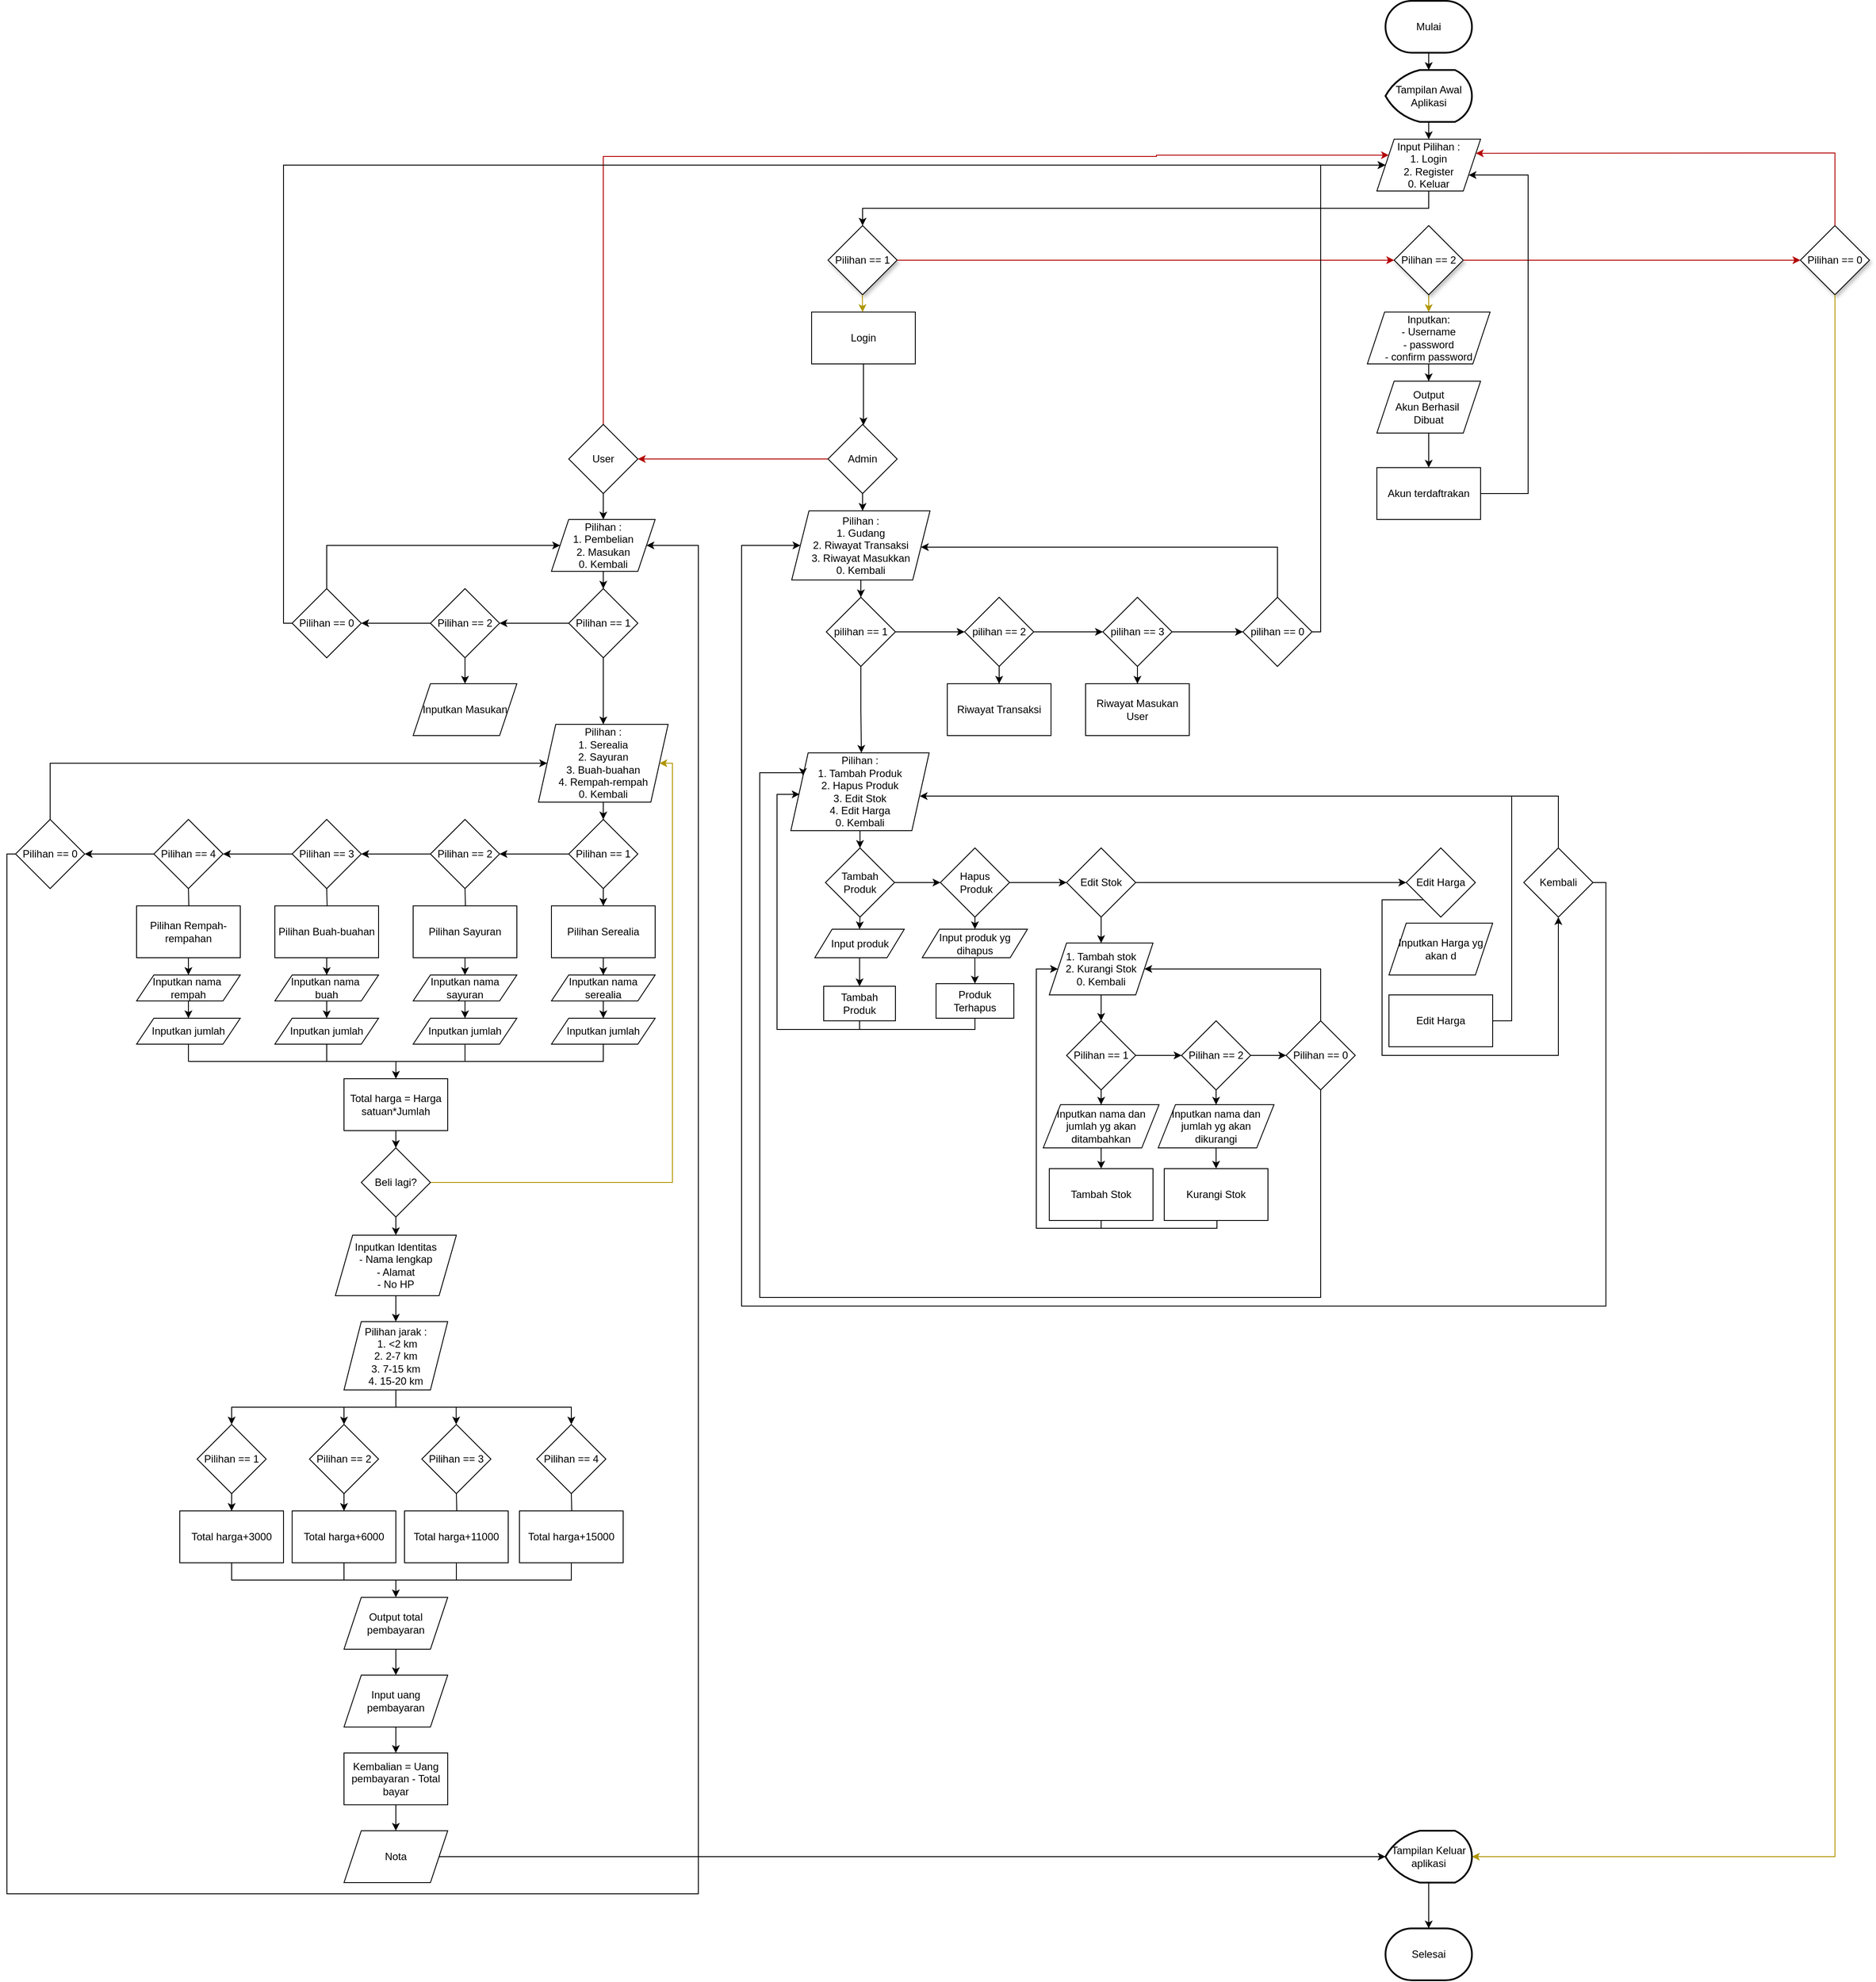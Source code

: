 <mxfile version="24.8.9">
  <diagram id="C5RBs43oDa-KdzZeNtuy" name="Page-1">
    <mxGraphModel dx="3131" dy="637" grid="1" gridSize="10" guides="1" tooltips="1" connect="1" arrows="1" fold="1" page="1" pageScale="1" pageWidth="827" pageHeight="1169" math="0" shadow="0">
      <root>
        <mxCell id="WIyWlLk6GJQsqaUBKTNV-0" />
        <mxCell id="WIyWlLk6GJQsqaUBKTNV-1" parent="WIyWlLk6GJQsqaUBKTNV-0" />
        <mxCell id="oaeBS7ytQZiVfYPkKsX--1" value="Mulai" style="strokeWidth=2;html=1;shape=mxgraph.flowchart.terminator;whiteSpace=wrap;" parent="WIyWlLk6GJQsqaUBKTNV-1" vertex="1">
          <mxGeometry x="75" y="20" width="100" height="60" as="geometry" />
        </mxCell>
        <mxCell id="oaeBS7ytQZiVfYPkKsX--2" value="" style="endArrow=classic;html=1;rounded=0;exitX=0.5;exitY=1;exitDx=0;exitDy=0;exitPerimeter=0;" parent="WIyWlLk6GJQsqaUBKTNV-1" source="oaeBS7ytQZiVfYPkKsX--10" target="oaeBS7ytQZiVfYPkKsX--3" edge="1">
          <mxGeometry width="50" height="50" relative="1" as="geometry">
            <mxPoint x="125" y="120" as="sourcePoint" />
            <mxPoint x="125" y="120" as="targetPoint" />
          </mxGeometry>
        </mxCell>
        <mxCell id="oaeBS7ytQZiVfYPkKsX--3" value="Input Pilihan :&lt;div&gt;1. Login&lt;/div&gt;&lt;div&gt;2. Register&lt;/div&gt;&lt;div&gt;0. Keluar&lt;/div&gt;" style="shape=parallelogram;perimeter=parallelogramPerimeter;whiteSpace=wrap;html=1;fixedSize=1;" parent="WIyWlLk6GJQsqaUBKTNV-1" vertex="1">
          <mxGeometry x="65" y="180" width="120" height="60" as="geometry" />
        </mxCell>
        <mxCell id="oaeBS7ytQZiVfYPkKsX--4" value="Pilihan == 1" style="rhombus;whiteSpace=wrap;html=1;shadow=1;" parent="WIyWlLk6GJQsqaUBKTNV-1" vertex="1">
          <mxGeometry x="-570" y="280" width="80" height="80" as="geometry" />
        </mxCell>
        <mxCell id="oaeBS7ytQZiVfYPkKsX--34" value="" style="edgeStyle=orthogonalEdgeStyle;rounded=0;orthogonalLoop=1;jettySize=auto;html=1;" parent="WIyWlLk6GJQsqaUBKTNV-1" source="oaeBS7ytQZiVfYPkKsX--8" target="oaeBS7ytQZiVfYPkKsX--33" edge="1">
          <mxGeometry relative="1" as="geometry">
            <Array as="points">
              <mxPoint x="-529" y="490" />
              <mxPoint x="-529" y="490" />
            </Array>
          </mxGeometry>
        </mxCell>
        <mxCell id="oaeBS7ytQZiVfYPkKsX--8" value="Login" style="rounded=0;whiteSpace=wrap;html=1;" parent="WIyWlLk6GJQsqaUBKTNV-1" vertex="1">
          <mxGeometry x="-589" y="380" width="120" height="60" as="geometry" />
        </mxCell>
        <mxCell id="oaeBS7ytQZiVfYPkKsX--11" value="" style="endArrow=classic;html=1;rounded=0;exitX=0.5;exitY=1;exitDx=0;exitDy=0;exitPerimeter=0;" parent="WIyWlLk6GJQsqaUBKTNV-1" source="oaeBS7ytQZiVfYPkKsX--1" target="oaeBS7ytQZiVfYPkKsX--10" edge="1">
          <mxGeometry width="50" height="50" relative="1" as="geometry">
            <mxPoint x="125" y="80" as="sourcePoint" />
            <mxPoint x="125" y="180" as="targetPoint" />
          </mxGeometry>
        </mxCell>
        <mxCell id="oaeBS7ytQZiVfYPkKsX--10" value="Tampilan Awal Aplikasi" style="strokeWidth=2;html=1;shape=mxgraph.flowchart.display;whiteSpace=wrap;" parent="WIyWlLk6GJQsqaUBKTNV-1" vertex="1">
          <mxGeometry x="75" y="100" width="100" height="60" as="geometry" />
        </mxCell>
        <mxCell id="oaeBS7ytQZiVfYPkKsX--14" value="" style="endArrow=classic;html=1;rounded=0;exitX=0.5;exitY=1;exitDx=0;exitDy=0;entryX=0.5;entryY=0;entryDx=0;entryDy=0;" parent="WIyWlLk6GJQsqaUBKTNV-1" source="oaeBS7ytQZiVfYPkKsX--3" target="oaeBS7ytQZiVfYPkKsX--4" edge="1">
          <mxGeometry width="50" height="50" relative="1" as="geometry">
            <mxPoint x="510" y="300" as="sourcePoint" />
            <mxPoint x="560" y="250" as="targetPoint" />
            <Array as="points">
              <mxPoint x="125" y="260" />
              <mxPoint x="30" y="260" />
              <mxPoint x="-84" y="260" />
              <mxPoint x="-530" y="260" />
            </Array>
          </mxGeometry>
        </mxCell>
        <mxCell id="oaeBS7ytQZiVfYPkKsX--26" value="" style="edgeStyle=orthogonalEdgeStyle;rounded=0;orthogonalLoop=1;jettySize=auto;html=1;fillColor=#e3c800;strokeColor=#B09500;" parent="WIyWlLk6GJQsqaUBKTNV-1" source="oaeBS7ytQZiVfYPkKsX--15" edge="1">
          <mxGeometry relative="1" as="geometry">
            <mxPoint x="125" y="380" as="targetPoint" />
          </mxGeometry>
        </mxCell>
        <mxCell id="oaeBS7ytQZiVfYPkKsX--15" value="Pilihan == 2" style="rhombus;whiteSpace=wrap;html=1;shadow=1;" parent="WIyWlLk6GJQsqaUBKTNV-1" vertex="1">
          <mxGeometry x="85" y="280" width="80" height="80" as="geometry" />
        </mxCell>
        <mxCell id="oaeBS7ytQZiVfYPkKsX--17" value="" style="endArrow=classic;html=1;rounded=0;entryX=0;entryY=0.5;entryDx=0;entryDy=0;strokeColor=#B20000;fillColor=#e51400;exitX=1;exitY=0.5;exitDx=0;exitDy=0;" parent="WIyWlLk6GJQsqaUBKTNV-1" source="oaeBS7ytQZiVfYPkKsX--4" target="oaeBS7ytQZiVfYPkKsX--15" edge="1">
          <mxGeometry width="50" height="50" relative="1" as="geometry">
            <mxPoint x="-44" y="319.68" as="sourcePoint" />
            <mxPoint x="56" y="319.68" as="targetPoint" />
          </mxGeometry>
        </mxCell>
        <mxCell id="oaeBS7ytQZiVfYPkKsX--18" value="Pilihan == 0" style="rhombus;whiteSpace=wrap;html=1;shadow=1;" parent="WIyWlLk6GJQsqaUBKTNV-1" vertex="1">
          <mxGeometry x="555" y="280" width="80" height="80" as="geometry" />
        </mxCell>
        <mxCell id="oaeBS7ytQZiVfYPkKsX--19" value="" style="endArrow=classic;html=1;rounded=0;fillColor=#e51400;strokeColor=#B20000;entryX=0;entryY=0.5;entryDx=0;entryDy=0;exitX=1;exitY=0.5;exitDx=0;exitDy=0;" parent="WIyWlLk6GJQsqaUBKTNV-1" source="oaeBS7ytQZiVfYPkKsX--15" target="oaeBS7ytQZiVfYPkKsX--18" edge="1">
          <mxGeometry width="50" height="50" relative="1" as="geometry">
            <mxPoint x="165" y="320" as="sourcePoint" />
            <mxPoint x="395" y="320" as="targetPoint" />
            <Array as="points">
              <mxPoint x="240" y="320" />
              <mxPoint x="310" y="320" />
              <mxPoint x="510" y="320" />
            </Array>
          </mxGeometry>
        </mxCell>
        <mxCell id="oaeBS7ytQZiVfYPkKsX--20" value="" style="endArrow=classic;html=1;rounded=0;fillColor=#e51400;strokeColor=#B20000;exitX=0.5;exitY=0;exitDx=0;exitDy=0;entryX=1;entryY=0.25;entryDx=0;entryDy=0;" parent="WIyWlLk6GJQsqaUBKTNV-1" source="oaeBS7ytQZiVfYPkKsX--18" target="oaeBS7ytQZiVfYPkKsX--3" edge="1">
          <mxGeometry width="50" height="50" relative="1" as="geometry">
            <mxPoint x="465" y="279.43" as="sourcePoint" />
            <mxPoint x="180" y="210" as="targetPoint" />
            <Array as="points">
              <mxPoint x="595" y="196" />
              <mxPoint x="530" y="196" />
            </Array>
          </mxGeometry>
        </mxCell>
        <mxCell id="oaeBS7ytQZiVfYPkKsX--22" value="" style="endArrow=classic;html=1;rounded=0;exitX=0.5;exitY=1;exitDx=0;exitDy=0;fillColor=#e3c800;strokeColor=#B09500;" parent="WIyWlLk6GJQsqaUBKTNV-1" edge="1">
          <mxGeometry width="50" height="50" relative="1" as="geometry">
            <mxPoint x="-530.3" y="360" as="sourcePoint" />
            <mxPoint x="-530" y="380" as="targetPoint" />
          </mxGeometry>
        </mxCell>
        <mxCell id="oaeBS7ytQZiVfYPkKsX--28" value="" style="endArrow=classic;html=1;rounded=0;fillColor=#e3c800;strokeColor=#B09500;exitX=0.5;exitY=1;exitDx=0;exitDy=0;" parent="WIyWlLk6GJQsqaUBKTNV-1" source="oaeBS7ytQZiVfYPkKsX--18" target="C2o_qSfPQcREUIjHfkqG-2" edge="1">
          <mxGeometry width="50" height="50" relative="1" as="geometry">
            <mxPoint x="595" y="280" as="sourcePoint" />
            <mxPoint x="250" y="2190" as="targetPoint" />
            <Array as="points">
              <mxPoint x="595" y="2167" />
            </Array>
          </mxGeometry>
        </mxCell>
        <mxCell id="oaeBS7ytQZiVfYPkKsX--38" value="" style="edgeStyle=orthogonalEdgeStyle;rounded=0;orthogonalLoop=1;jettySize=auto;html=1;fillColor=#e51400;strokeColor=#B20000;" parent="WIyWlLk6GJQsqaUBKTNV-1" source="oaeBS7ytQZiVfYPkKsX--33" target="oaeBS7ytQZiVfYPkKsX--37" edge="1">
          <mxGeometry relative="1" as="geometry" />
        </mxCell>
        <mxCell id="oaeBS7ytQZiVfYPkKsX--42" value="" style="edgeStyle=orthogonalEdgeStyle;rounded=0;orthogonalLoop=1;jettySize=auto;html=1;entryX=0.513;entryY=-0.006;entryDx=0;entryDy=0;entryPerimeter=0;" parent="WIyWlLk6GJQsqaUBKTNV-1" source="oaeBS7ytQZiVfYPkKsX--33" target="oaeBS7ytQZiVfYPkKsX--41" edge="1">
          <mxGeometry relative="1" as="geometry">
            <mxPoint x="-530" y="619" as="targetPoint" />
          </mxGeometry>
        </mxCell>
        <mxCell id="oaeBS7ytQZiVfYPkKsX--33" value="Admin" style="rhombus;whiteSpace=wrap;html=1;rounded=0;" parent="WIyWlLk6GJQsqaUBKTNV-1" vertex="1">
          <mxGeometry x="-570" y="510" width="80" height="80" as="geometry" />
        </mxCell>
        <mxCell id="oaeBS7ytQZiVfYPkKsX--40" value="" style="edgeStyle=orthogonalEdgeStyle;rounded=0;orthogonalLoop=1;jettySize=auto;html=1;entryX=0;entryY=0.25;entryDx=0;entryDy=0;fillColor=#e51400;strokeColor=#B20000;" parent="WIyWlLk6GJQsqaUBKTNV-1" source="oaeBS7ytQZiVfYPkKsX--37" target="oaeBS7ytQZiVfYPkKsX--3" edge="1">
          <mxGeometry relative="1" as="geometry">
            <mxPoint x="-190" y="320" as="targetPoint" />
            <Array as="points">
              <mxPoint x="-830" y="200" />
              <mxPoint x="-190" y="200" />
              <mxPoint x="-190" y="199" />
            </Array>
          </mxGeometry>
        </mxCell>
        <mxCell id="fInPHOs10w1q5SgEU8Ky-26" value="" style="edgeStyle=orthogonalEdgeStyle;rounded=0;orthogonalLoop=1;jettySize=auto;html=1;" parent="WIyWlLk6GJQsqaUBKTNV-1" source="oaeBS7ytQZiVfYPkKsX--37" target="fInPHOs10w1q5SgEU8Ky-25" edge="1">
          <mxGeometry relative="1" as="geometry" />
        </mxCell>
        <mxCell id="oaeBS7ytQZiVfYPkKsX--37" value="User" style="rhombus;whiteSpace=wrap;html=1;rounded=0;" parent="WIyWlLk6GJQsqaUBKTNV-1" vertex="1">
          <mxGeometry x="-870" y="510" width="80" height="80" as="geometry" />
        </mxCell>
        <mxCell id="oaeBS7ytQZiVfYPkKsX--44" value="" style="edgeStyle=orthogonalEdgeStyle;rounded=0;orthogonalLoop=1;jettySize=auto;html=1;" parent="WIyWlLk6GJQsqaUBKTNV-1" source="oaeBS7ytQZiVfYPkKsX--41" target="oaeBS7ytQZiVfYPkKsX--43" edge="1">
          <mxGeometry relative="1" as="geometry" />
        </mxCell>
        <mxCell id="oaeBS7ytQZiVfYPkKsX--41" value="&lt;div&gt;Pilihan :&lt;/div&gt;1. Gudang&lt;div&gt;2. Riwayat Transaksi&lt;/div&gt;&lt;div&gt;3. Riwayat Masukkan&lt;/div&gt;&lt;div&gt;0. Kembali&lt;/div&gt;" style="shape=parallelogram;perimeter=parallelogramPerimeter;whiteSpace=wrap;html=1;fixedSize=1;rounded=0;" parent="WIyWlLk6GJQsqaUBKTNV-1" vertex="1">
          <mxGeometry x="-612" y="610" width="160" height="80" as="geometry" />
        </mxCell>
        <mxCell id="oaeBS7ytQZiVfYPkKsX--46" value="" style="edgeStyle=orthogonalEdgeStyle;rounded=0;orthogonalLoop=1;jettySize=auto;html=1;entryX=0.51;entryY=-0.001;entryDx=0;entryDy=0;entryPerimeter=0;" parent="WIyWlLk6GJQsqaUBKTNV-1" source="oaeBS7ytQZiVfYPkKsX--43" target="oaeBS7ytQZiVfYPkKsX--47" edge="1">
          <mxGeometry relative="1" as="geometry">
            <mxPoint x="-532" y="887" as="targetPoint" />
          </mxGeometry>
        </mxCell>
        <mxCell id="fInPHOs10w1q5SgEU8Ky-10" value="" style="edgeStyle=orthogonalEdgeStyle;rounded=0;orthogonalLoop=1;jettySize=auto;html=1;" parent="WIyWlLk6GJQsqaUBKTNV-1" source="oaeBS7ytQZiVfYPkKsX--43" target="fInPHOs10w1q5SgEU8Ky-9" edge="1">
          <mxGeometry relative="1" as="geometry" />
        </mxCell>
        <mxCell id="oaeBS7ytQZiVfYPkKsX--43" value="pilihan == 1" style="rhombus;whiteSpace=wrap;html=1;rounded=0;" parent="WIyWlLk6GJQsqaUBKTNV-1" vertex="1">
          <mxGeometry x="-572" y="710" width="80" height="80" as="geometry" />
        </mxCell>
        <mxCell id="oaeBS7ytQZiVfYPkKsX--49" value="" style="edgeStyle=orthogonalEdgeStyle;rounded=0;orthogonalLoop=1;jettySize=auto;html=1;" parent="WIyWlLk6GJQsqaUBKTNV-1" source="oaeBS7ytQZiVfYPkKsX--47" target="oaeBS7ytQZiVfYPkKsX--48" edge="1">
          <mxGeometry relative="1" as="geometry" />
        </mxCell>
        <mxCell id="oaeBS7ytQZiVfYPkKsX--47" value="&lt;div&gt;Pilihan :&lt;/div&gt;1. Tambah Produk&lt;div&gt;2. Hapus Produk&lt;/div&gt;&lt;div&gt;3. Edit Stok&lt;/div&gt;&lt;div&gt;4. Edit Harga&lt;/div&gt;&lt;div&gt;0. Kembali&lt;/div&gt;" style="shape=parallelogram;perimeter=parallelogramPerimeter;whiteSpace=wrap;html=1;fixedSize=1;rounded=0;" parent="WIyWlLk6GJQsqaUBKTNV-1" vertex="1">
          <mxGeometry x="-613" y="890" width="160" height="90" as="geometry" />
        </mxCell>
        <mxCell id="oaeBS7ytQZiVfYPkKsX--56" value="" style="edgeStyle=orthogonalEdgeStyle;rounded=0;orthogonalLoop=1;jettySize=auto;html=1;" parent="WIyWlLk6GJQsqaUBKTNV-1" source="oaeBS7ytQZiVfYPkKsX--48" target="oaeBS7ytQZiVfYPkKsX--55" edge="1">
          <mxGeometry relative="1" as="geometry" />
        </mxCell>
        <mxCell id="oaeBS7ytQZiVfYPkKsX--48" value="Tambah Produk" style="rhombus;whiteSpace=wrap;html=1;rounded=0;" parent="WIyWlLk6GJQsqaUBKTNV-1" vertex="1">
          <mxGeometry x="-573" y="1000" width="80" height="80" as="geometry" />
        </mxCell>
        <mxCell id="oaeBS7ytQZiVfYPkKsX--53" value="" style="edgeStyle=orthogonalEdgeStyle;rounded=0;orthogonalLoop=1;jettySize=auto;html=1;entryX=0.063;entryY=0.6;entryDx=0;entryDy=0;entryPerimeter=0;exitX=0.5;exitY=1;exitDx=0;exitDy=0;" parent="WIyWlLk6GJQsqaUBKTNV-1" source="oaeBS7ytQZiVfYPkKsX--50" edge="1">
          <mxGeometry relative="1" as="geometry">
            <mxPoint x="-593" y="1342.023" as="sourcePoint" />
            <mxPoint x="-602.92" y="937.97" as="targetPoint" />
            <Array as="points">
              <mxPoint x="-534" y="1210" />
              <mxPoint x="-629" y="1210" />
              <mxPoint x="-629" y="938" />
            </Array>
          </mxGeometry>
        </mxCell>
        <mxCell id="oaeBS7ytQZiVfYPkKsX--50" value="Tambah Produk" style="whiteSpace=wrap;html=1;rounded=0;" parent="WIyWlLk6GJQsqaUBKTNV-1" vertex="1">
          <mxGeometry x="-575" y="1160" width="83" height="40" as="geometry" />
        </mxCell>
        <mxCell id="oaeBS7ytQZiVfYPkKsX--64" value="" style="edgeStyle=orthogonalEdgeStyle;rounded=0;orthogonalLoop=1;jettySize=auto;html=1;" parent="WIyWlLk6GJQsqaUBKTNV-1" source="oaeBS7ytQZiVfYPkKsX--55" target="oaeBS7ytQZiVfYPkKsX--63" edge="1">
          <mxGeometry relative="1" as="geometry" />
        </mxCell>
        <mxCell id="7kC5yKUowmW1RLrE1zP_-9" value="" style="edgeStyle=orthogonalEdgeStyle;rounded=0;orthogonalLoop=1;jettySize=auto;html=1;" edge="1" parent="WIyWlLk6GJQsqaUBKTNV-1" source="oaeBS7ytQZiVfYPkKsX--55" target="7kC5yKUowmW1RLrE1zP_-4">
          <mxGeometry relative="1" as="geometry">
            <Array as="points">
              <mxPoint x="-400" y="1090" />
              <mxPoint x="-400" y="1090" />
            </Array>
          </mxGeometry>
        </mxCell>
        <mxCell id="oaeBS7ytQZiVfYPkKsX--55" value="Hapus&lt;div&gt;&amp;nbsp;Produk&lt;/div&gt;" style="rhombus;whiteSpace=wrap;html=1;rounded=0;" parent="WIyWlLk6GJQsqaUBKTNV-1" vertex="1">
          <mxGeometry x="-440" y="1000" width="80" height="80" as="geometry" />
        </mxCell>
        <mxCell id="oaeBS7ytQZiVfYPkKsX--57" value="Produk Terhapus" style="whiteSpace=wrap;html=1;rounded=0;" parent="WIyWlLk6GJQsqaUBKTNV-1" vertex="1">
          <mxGeometry x="-445" y="1157" width="90" height="40" as="geometry" />
        </mxCell>
        <mxCell id="oaeBS7ytQZiVfYPkKsX--62" value="" style="endArrow=none;html=1;rounded=0;entryX=0.5;entryY=1;entryDx=0;entryDy=0;" parent="WIyWlLk6GJQsqaUBKTNV-1" target="oaeBS7ytQZiVfYPkKsX--57" edge="1">
          <mxGeometry width="50" height="50" relative="1" as="geometry">
            <mxPoint x="-533" y="1210" as="sourcePoint" />
            <mxPoint x="-400" y="1200" as="targetPoint" />
            <Array as="points">
              <mxPoint x="-400" y="1210" />
            </Array>
          </mxGeometry>
        </mxCell>
        <mxCell id="oaeBS7ytQZiVfYPkKsX--66" value="" style="edgeStyle=orthogonalEdgeStyle;rounded=0;orthogonalLoop=1;jettySize=auto;html=1;" parent="WIyWlLk6GJQsqaUBKTNV-1" source="oaeBS7ytQZiVfYPkKsX--63" target="oaeBS7ytQZiVfYPkKsX--65" edge="1">
          <mxGeometry relative="1" as="geometry" />
        </mxCell>
        <mxCell id="oaeBS7ytQZiVfYPkKsX--84" value="" style="edgeStyle=orthogonalEdgeStyle;rounded=0;orthogonalLoop=1;jettySize=auto;html=1;" parent="WIyWlLk6GJQsqaUBKTNV-1" source="oaeBS7ytQZiVfYPkKsX--63" target="oaeBS7ytQZiVfYPkKsX--83" edge="1">
          <mxGeometry relative="1" as="geometry" />
        </mxCell>
        <mxCell id="oaeBS7ytQZiVfYPkKsX--63" value="Edit Stok" style="rhombus;whiteSpace=wrap;html=1;rounded=0;" parent="WIyWlLk6GJQsqaUBKTNV-1" vertex="1">
          <mxGeometry x="-294" y="1000" width="80" height="80" as="geometry" />
        </mxCell>
        <mxCell id="oaeBS7ytQZiVfYPkKsX--68" value="" style="edgeStyle=orthogonalEdgeStyle;rounded=0;orthogonalLoop=1;jettySize=auto;html=1;" parent="WIyWlLk6GJQsqaUBKTNV-1" source="oaeBS7ytQZiVfYPkKsX--65" target="oaeBS7ytQZiVfYPkKsX--67" edge="1">
          <mxGeometry relative="1" as="geometry" />
        </mxCell>
        <mxCell id="oaeBS7ytQZiVfYPkKsX--65" value="1. Tambah stok&lt;div&gt;2. Kurangi Stok&lt;/div&gt;&lt;div&gt;0. Kembali&lt;/div&gt;" style="shape=parallelogram;perimeter=parallelogramPerimeter;whiteSpace=wrap;html=1;fixedSize=1;rounded=0;" parent="WIyWlLk6GJQsqaUBKTNV-1" vertex="1">
          <mxGeometry x="-314" y="1110" width="120" height="60" as="geometry" />
        </mxCell>
        <mxCell id="oaeBS7ytQZiVfYPkKsX--74" value="" style="edgeStyle=orthogonalEdgeStyle;rounded=0;orthogonalLoop=1;jettySize=auto;html=1;" parent="WIyWlLk6GJQsqaUBKTNV-1" source="oaeBS7ytQZiVfYPkKsX--67" target="oaeBS7ytQZiVfYPkKsX--73" edge="1">
          <mxGeometry relative="1" as="geometry" />
        </mxCell>
        <mxCell id="7kC5yKUowmW1RLrE1zP_-13" value="" style="edgeStyle=orthogonalEdgeStyle;rounded=0;orthogonalLoop=1;jettySize=auto;html=1;" edge="1" parent="WIyWlLk6GJQsqaUBKTNV-1" source="oaeBS7ytQZiVfYPkKsX--67" target="7kC5yKUowmW1RLrE1zP_-11">
          <mxGeometry relative="1" as="geometry" />
        </mxCell>
        <mxCell id="oaeBS7ytQZiVfYPkKsX--67" value="Pilihan == 1" style="rhombus;whiteSpace=wrap;html=1;rounded=0;" parent="WIyWlLk6GJQsqaUBKTNV-1" vertex="1">
          <mxGeometry x="-294" y="1200" width="80" height="80" as="geometry" />
        </mxCell>
        <mxCell id="oaeBS7ytQZiVfYPkKsX--72" value="" style="edgeStyle=orthogonalEdgeStyle;rounded=0;orthogonalLoop=1;jettySize=auto;html=1;entryX=0;entryY=0.5;entryDx=0;entryDy=0;exitX=0.5;exitY=1;exitDx=0;exitDy=0;" parent="WIyWlLk6GJQsqaUBKTNV-1" source="oaeBS7ytQZiVfYPkKsX--69" target="oaeBS7ytQZiVfYPkKsX--65" edge="1">
          <mxGeometry relative="1" as="geometry">
            <mxPoint x="-293" y="1120" as="targetPoint" />
            <Array as="points">
              <mxPoint x="-254" y="1440" />
              <mxPoint x="-329" y="1440" />
              <mxPoint x="-329" y="1140" />
            </Array>
          </mxGeometry>
        </mxCell>
        <mxCell id="oaeBS7ytQZiVfYPkKsX--69" value="Tambah Stok" style="whiteSpace=wrap;html=1;rounded=0;" parent="WIyWlLk6GJQsqaUBKTNV-1" vertex="1">
          <mxGeometry x="-314" y="1371" width="120" height="60" as="geometry" />
        </mxCell>
        <mxCell id="oaeBS7ytQZiVfYPkKsX--79" value="" style="edgeStyle=orthogonalEdgeStyle;rounded=0;orthogonalLoop=1;jettySize=auto;html=1;" parent="WIyWlLk6GJQsqaUBKTNV-1" source="oaeBS7ytQZiVfYPkKsX--73" target="oaeBS7ytQZiVfYPkKsX--78" edge="1">
          <mxGeometry relative="1" as="geometry" />
        </mxCell>
        <mxCell id="7kC5yKUowmW1RLrE1zP_-15" value="" style="edgeStyle=orthogonalEdgeStyle;rounded=0;orthogonalLoop=1;jettySize=auto;html=1;" edge="1" parent="WIyWlLk6GJQsqaUBKTNV-1" source="oaeBS7ytQZiVfYPkKsX--73" target="7kC5yKUowmW1RLrE1zP_-12">
          <mxGeometry relative="1" as="geometry" />
        </mxCell>
        <mxCell id="oaeBS7ytQZiVfYPkKsX--73" value="Pilihan == 2" style="rhombus;whiteSpace=wrap;html=1;rounded=0;" parent="WIyWlLk6GJQsqaUBKTNV-1" vertex="1">
          <mxGeometry x="-161" y="1200" width="80" height="80" as="geometry" />
        </mxCell>
        <mxCell id="oaeBS7ytQZiVfYPkKsX--75" value="Kurangi Stok" style="whiteSpace=wrap;html=1;rounded=0;" parent="WIyWlLk6GJQsqaUBKTNV-1" vertex="1">
          <mxGeometry x="-181" y="1371" width="120" height="60" as="geometry" />
        </mxCell>
        <mxCell id="oaeBS7ytQZiVfYPkKsX--77" value="" style="endArrow=none;html=1;rounded=0;" parent="WIyWlLk6GJQsqaUBKTNV-1" edge="1">
          <mxGeometry width="50" height="50" relative="1" as="geometry">
            <mxPoint x="-120" y="1431" as="sourcePoint" />
            <mxPoint x="-254" y="1440" as="targetPoint" />
            <Array as="points">
              <mxPoint x="-120" y="1440" />
            </Array>
          </mxGeometry>
        </mxCell>
        <mxCell id="oaeBS7ytQZiVfYPkKsX--81" value="" style="edgeStyle=orthogonalEdgeStyle;rounded=0;orthogonalLoop=1;jettySize=auto;html=1;entryX=0;entryY=0.25;entryDx=0;entryDy=0;" parent="WIyWlLk6GJQsqaUBKTNV-1" source="oaeBS7ytQZiVfYPkKsX--78" target="oaeBS7ytQZiVfYPkKsX--47" edge="1">
          <mxGeometry relative="1" as="geometry">
            <mxPoint x="-463" y="930" as="targetPoint" />
            <Array as="points">
              <mxPoint y="1520" />
              <mxPoint x="-649" y="1520" />
              <mxPoint x="-649" y="913" />
              <mxPoint x="-599" y="913" />
            </Array>
          </mxGeometry>
        </mxCell>
        <mxCell id="oaeBS7ytQZiVfYPkKsX--78" value="Pilihan == 0" style="rhombus;whiteSpace=wrap;html=1;rounded=0;" parent="WIyWlLk6GJQsqaUBKTNV-1" vertex="1">
          <mxGeometry x="-40" y="1200" width="80" height="80" as="geometry" />
        </mxCell>
        <mxCell id="oaeBS7ytQZiVfYPkKsX--82" value="" style="endArrow=classic;html=1;rounded=0;entryX=1;entryY=0.5;entryDx=0;entryDy=0;exitX=0.5;exitY=0;exitDx=0;exitDy=0;" parent="WIyWlLk6GJQsqaUBKTNV-1" source="oaeBS7ytQZiVfYPkKsX--78" target="oaeBS7ytQZiVfYPkKsX--65" edge="1">
          <mxGeometry width="50" height="50" relative="1" as="geometry">
            <mxPoint x="97" y="1190" as="sourcePoint" />
            <mxPoint x="-83" y="1050" as="targetPoint" />
            <Array as="points">
              <mxPoint y="1140" />
            </Array>
          </mxGeometry>
        </mxCell>
        <mxCell id="oaeBS7ytQZiVfYPkKsX--92" value="" style="edgeStyle=orthogonalEdgeStyle;rounded=0;orthogonalLoop=1;jettySize=auto;html=1;exitX=0;exitY=1;exitDx=0;exitDy=0;entryX=0.5;entryY=1;entryDx=0;entryDy=0;" parent="WIyWlLk6GJQsqaUBKTNV-1" source="oaeBS7ytQZiVfYPkKsX--83" target="oaeBS7ytQZiVfYPkKsX--91" edge="1">
          <mxGeometry relative="1" as="geometry">
            <mxPoint x="119" y="1040" as="sourcePoint" />
            <mxPoint x="275.037" y="1059.963" as="targetPoint" />
            <Array as="points">
              <mxPoint x="71" y="1060" />
              <mxPoint x="71" y="1240" />
              <mxPoint x="275" y="1240" />
            </Array>
          </mxGeometry>
        </mxCell>
        <mxCell id="oaeBS7ytQZiVfYPkKsX--83" value="Edit Harga" style="rhombus;whiteSpace=wrap;html=1;rounded=0;" parent="WIyWlLk6GJQsqaUBKTNV-1" vertex="1">
          <mxGeometry x="99" y="1000" width="80" height="80" as="geometry" />
        </mxCell>
        <mxCell id="oaeBS7ytQZiVfYPkKsX--90" value="" style="edgeStyle=orthogonalEdgeStyle;rounded=0;orthogonalLoop=1;jettySize=auto;html=1;entryX=0.932;entryY=0.556;entryDx=0;entryDy=0;exitX=1.001;exitY=0.52;exitDx=0;exitDy=0;exitPerimeter=0;entryPerimeter=0;" parent="WIyWlLk6GJQsqaUBKTNV-1" source="oaeBS7ytQZiVfYPkKsX--87" target="oaeBS7ytQZiVfYPkKsX--47" edge="1">
          <mxGeometry relative="1" as="geometry">
            <mxPoint x="211.47" y="1147.86" as="sourcePoint" />
            <mxPoint x="-449.97" y="921.32" as="targetPoint" />
            <Array as="points">
              <mxPoint x="199" y="1200" />
              <mxPoint x="221" y="1200" />
              <mxPoint x="221" y="940" />
            </Array>
          </mxGeometry>
        </mxCell>
        <mxCell id="oaeBS7ytQZiVfYPkKsX--87" value="Edit Harga" style="whiteSpace=wrap;html=1;rounded=0;" parent="WIyWlLk6GJQsqaUBKTNV-1" vertex="1">
          <mxGeometry x="79" y="1170" width="120" height="60" as="geometry" />
        </mxCell>
        <mxCell id="oaeBS7ytQZiVfYPkKsX--94" value="" style="edgeStyle=orthogonalEdgeStyle;rounded=0;orthogonalLoop=1;jettySize=auto;html=1;exitX=1;exitY=0.5;exitDx=0;exitDy=0;" parent="WIyWlLk6GJQsqaUBKTNV-1" source="oaeBS7ytQZiVfYPkKsX--91" target="oaeBS7ytQZiVfYPkKsX--41" edge="1">
          <mxGeometry relative="1" as="geometry">
            <mxPoint x="-670" y="650" as="targetPoint" />
            <Array as="points">
              <mxPoint x="330" y="1040" />
              <mxPoint x="330" y="1530" />
              <mxPoint x="-670" y="1530" />
              <mxPoint x="-670" y="650" />
            </Array>
            <mxPoint x="320" y="1040" as="sourcePoint" />
          </mxGeometry>
        </mxCell>
        <mxCell id="oaeBS7ytQZiVfYPkKsX--91" value="Kembali" style="rhombus;whiteSpace=wrap;html=1;rounded=0;" parent="WIyWlLk6GJQsqaUBKTNV-1" vertex="1">
          <mxGeometry x="235" y="1000" width="80" height="80" as="geometry" />
        </mxCell>
        <mxCell id="oaeBS7ytQZiVfYPkKsX--97" value="" style="endArrow=none;html=1;rounded=0;exitX=0.5;exitY=0;exitDx=0;exitDy=0;" parent="WIyWlLk6GJQsqaUBKTNV-1" source="oaeBS7ytQZiVfYPkKsX--91" edge="1">
          <mxGeometry width="50" height="50" relative="1" as="geometry">
            <mxPoint x="496" y="1040" as="sourcePoint" />
            <mxPoint x="220" y="940" as="targetPoint" />
            <Array as="points">
              <mxPoint x="275" y="970" />
              <mxPoint x="275" y="940" />
              <mxPoint x="250" y="940" />
            </Array>
          </mxGeometry>
        </mxCell>
        <mxCell id="fInPHOs10w1q5SgEU8Ky-12" value="" style="edgeStyle=orthogonalEdgeStyle;rounded=0;orthogonalLoop=1;jettySize=auto;html=1;" parent="WIyWlLk6GJQsqaUBKTNV-1" source="fInPHOs10w1q5SgEU8Ky-9" target="fInPHOs10w1q5SgEU8Ky-11" edge="1">
          <mxGeometry relative="1" as="geometry" />
        </mxCell>
        <mxCell id="fInPHOs10w1q5SgEU8Ky-14" value="" style="edgeStyle=orthogonalEdgeStyle;rounded=0;orthogonalLoop=1;jettySize=auto;html=1;" parent="WIyWlLk6GJQsqaUBKTNV-1" source="fInPHOs10w1q5SgEU8Ky-9" target="fInPHOs10w1q5SgEU8Ky-13" edge="1">
          <mxGeometry relative="1" as="geometry" />
        </mxCell>
        <mxCell id="fInPHOs10w1q5SgEU8Ky-9" value="pilihan == 2" style="rhombus;whiteSpace=wrap;html=1;rounded=0;" parent="WIyWlLk6GJQsqaUBKTNV-1" vertex="1">
          <mxGeometry x="-412" y="710" width="80" height="80" as="geometry" />
        </mxCell>
        <mxCell id="fInPHOs10w1q5SgEU8Ky-11" value="Riwayat Transaksi" style="whiteSpace=wrap;html=1;rounded=0;" parent="WIyWlLk6GJQsqaUBKTNV-1" vertex="1">
          <mxGeometry x="-432" y="810" width="120" height="60" as="geometry" />
        </mxCell>
        <mxCell id="fInPHOs10w1q5SgEU8Ky-16" value="" style="edgeStyle=orthogonalEdgeStyle;rounded=0;orthogonalLoop=1;jettySize=auto;html=1;" parent="WIyWlLk6GJQsqaUBKTNV-1" source="fInPHOs10w1q5SgEU8Ky-13" target="fInPHOs10w1q5SgEU8Ky-15" edge="1">
          <mxGeometry relative="1" as="geometry" />
        </mxCell>
        <mxCell id="fInPHOs10w1q5SgEU8Ky-18" value="" style="edgeStyle=orthogonalEdgeStyle;rounded=0;orthogonalLoop=1;jettySize=auto;html=1;" parent="WIyWlLk6GJQsqaUBKTNV-1" source="fInPHOs10w1q5SgEU8Ky-13" target="oaeBS7ytQZiVfYPkKsX--41" edge="1">
          <mxGeometry relative="1" as="geometry">
            <mxPoint x="-212" y="590" as="targetPoint" />
            <Array as="points">
              <mxPoint x="-50" y="750" />
              <mxPoint x="-50" y="652" />
            </Array>
          </mxGeometry>
        </mxCell>
        <mxCell id="fInPHOs10w1q5SgEU8Ky-20" value="" style="edgeStyle=orthogonalEdgeStyle;rounded=0;orthogonalLoop=1;jettySize=auto;html=1;" parent="WIyWlLk6GJQsqaUBKTNV-1" source="fInPHOs10w1q5SgEU8Ky-13" target="fInPHOs10w1q5SgEU8Ky-19" edge="1">
          <mxGeometry relative="1" as="geometry" />
        </mxCell>
        <mxCell id="fInPHOs10w1q5SgEU8Ky-13" value="pilihan == 3" style="rhombus;whiteSpace=wrap;html=1;rounded=0;" parent="WIyWlLk6GJQsqaUBKTNV-1" vertex="1">
          <mxGeometry x="-252" y="710" width="80" height="80" as="geometry" />
        </mxCell>
        <mxCell id="fInPHOs10w1q5SgEU8Ky-15" value="Riwayat Masukan User" style="whiteSpace=wrap;html=1;rounded=0;" parent="WIyWlLk6GJQsqaUBKTNV-1" vertex="1">
          <mxGeometry x="-272" y="810" width="120" height="60" as="geometry" />
        </mxCell>
        <mxCell id="fInPHOs10w1q5SgEU8Ky-23" value="" style="edgeStyle=orthogonalEdgeStyle;rounded=0;orthogonalLoop=1;jettySize=auto;html=1;entryX=0;entryY=0.5;entryDx=0;entryDy=0;" parent="WIyWlLk6GJQsqaUBKTNV-1" source="fInPHOs10w1q5SgEU8Ky-19" target="oaeBS7ytQZiVfYPkKsX--3" edge="1">
          <mxGeometry relative="1" as="geometry">
            <mxPoint x="-480" y="550" as="targetPoint" />
            <Array as="points">
              <mxPoint y="750" />
              <mxPoint y="210" />
            </Array>
          </mxGeometry>
        </mxCell>
        <mxCell id="fInPHOs10w1q5SgEU8Ky-19" value="pilihan == 0" style="rhombus;whiteSpace=wrap;html=1;rounded=0;" parent="WIyWlLk6GJQsqaUBKTNV-1" vertex="1">
          <mxGeometry x="-90" y="710" width="80" height="80" as="geometry" />
        </mxCell>
        <mxCell id="fInPHOs10w1q5SgEU8Ky-28" value="" style="edgeStyle=orthogonalEdgeStyle;rounded=0;orthogonalLoop=1;jettySize=auto;html=1;" parent="WIyWlLk6GJQsqaUBKTNV-1" source="fInPHOs10w1q5SgEU8Ky-25" target="fInPHOs10w1q5SgEU8Ky-27" edge="1">
          <mxGeometry relative="1" as="geometry" />
        </mxCell>
        <mxCell id="fInPHOs10w1q5SgEU8Ky-25" value="Pilihan :&lt;div&gt;1. Pembelian&lt;/div&gt;&lt;div&gt;2. Masukan&lt;/div&gt;&lt;div&gt;0. Kembali&lt;/div&gt;" style="shape=parallelogram;perimeter=parallelogramPerimeter;whiteSpace=wrap;html=1;fixedSize=1;rounded=0;" parent="WIyWlLk6GJQsqaUBKTNV-1" vertex="1">
          <mxGeometry x="-890" y="620" width="120" height="60" as="geometry" />
        </mxCell>
        <mxCell id="fInPHOs10w1q5SgEU8Ky-30" value="" style="edgeStyle=orthogonalEdgeStyle;rounded=0;orthogonalLoop=1;jettySize=auto;html=1;exitX=0.5;exitY=1;exitDx=0;exitDy=0;" parent="WIyWlLk6GJQsqaUBKTNV-1" source="fInPHOs10w1q5SgEU8Ky-27" edge="1">
          <mxGeometry relative="1" as="geometry">
            <mxPoint x="-830" y="857" as="targetPoint" />
            <mxPoint x="-830" y="827" as="sourcePoint" />
          </mxGeometry>
        </mxCell>
        <mxCell id="3hQ_ovhgMq57R1gWeOS9-1" value="" style="edgeStyle=orthogonalEdgeStyle;rounded=0;orthogonalLoop=1;jettySize=auto;html=1;" parent="WIyWlLk6GJQsqaUBKTNV-1" source="fInPHOs10w1q5SgEU8Ky-27" target="3hQ_ovhgMq57R1gWeOS9-0" edge="1">
          <mxGeometry relative="1" as="geometry" />
        </mxCell>
        <mxCell id="fInPHOs10w1q5SgEU8Ky-27" value="Pilihan == 1" style="rhombus;whiteSpace=wrap;html=1;rounded=0;" parent="WIyWlLk6GJQsqaUBKTNV-1" vertex="1">
          <mxGeometry x="-870" y="700" width="80" height="80" as="geometry" />
        </mxCell>
        <mxCell id="fInPHOs10w1q5SgEU8Ky-42" value="" style="edgeStyle=orthogonalEdgeStyle;rounded=0;orthogonalLoop=1;jettySize=auto;html=1;" parent="WIyWlLk6GJQsqaUBKTNV-1" source="fInPHOs10w1q5SgEU8Ky-39" target="fInPHOs10w1q5SgEU8Ky-41" edge="1">
          <mxGeometry relative="1" as="geometry" />
        </mxCell>
        <mxCell id="fInPHOs10w1q5SgEU8Ky-39" value="Pilihan :&lt;div&gt;1. Serealia&lt;/div&gt;&lt;div&gt;2. Sayuran&lt;/div&gt;&lt;div&gt;3. Buah-buahan&lt;/div&gt;&lt;div&gt;4. Rempah-rempah&lt;/div&gt;&lt;div&gt;0. Kembali&lt;/div&gt;" style="shape=parallelogram;perimeter=parallelogramPerimeter;whiteSpace=wrap;html=1;fixedSize=1;rounded=0;" parent="WIyWlLk6GJQsqaUBKTNV-1" vertex="1">
          <mxGeometry x="-905" y="857" width="150" height="90" as="geometry" />
        </mxCell>
        <mxCell id="fInPHOs10w1q5SgEU8Ky-44" value="" style="edgeStyle=orthogonalEdgeStyle;rounded=0;orthogonalLoop=1;jettySize=auto;html=1;" parent="WIyWlLk6GJQsqaUBKTNV-1" source="fInPHOs10w1q5SgEU8Ky-41" target="fInPHOs10w1q5SgEU8Ky-43" edge="1">
          <mxGeometry relative="1" as="geometry" />
        </mxCell>
        <mxCell id="fInPHOs10w1q5SgEU8Ky-48" value="" style="edgeStyle=orthogonalEdgeStyle;rounded=0;orthogonalLoop=1;jettySize=auto;html=1;" parent="WIyWlLk6GJQsqaUBKTNV-1" source="fInPHOs10w1q5SgEU8Ky-41" target="fInPHOs10w1q5SgEU8Ky-47" edge="1">
          <mxGeometry relative="1" as="geometry" />
        </mxCell>
        <mxCell id="fInPHOs10w1q5SgEU8Ky-41" value="Pilihan == 1" style="rhombus;whiteSpace=wrap;html=1;rounded=0;" parent="WIyWlLk6GJQsqaUBKTNV-1" vertex="1">
          <mxGeometry x="-870" y="967" width="80" height="80" as="geometry" />
        </mxCell>
        <mxCell id="fInPHOs10w1q5SgEU8Ky-46" value="" style="edgeStyle=orthogonalEdgeStyle;rounded=0;orthogonalLoop=1;jettySize=auto;html=1;" parent="WIyWlLk6GJQsqaUBKTNV-1" source="fInPHOs10w1q5SgEU8Ky-43" target="fInPHOs10w1q5SgEU8Ky-45" edge="1">
          <mxGeometry relative="1" as="geometry" />
        </mxCell>
        <mxCell id="fInPHOs10w1q5SgEU8Ky-43" value="Pilihan Serealia" style="whiteSpace=wrap;html=1;rounded=0;" parent="WIyWlLk6GJQsqaUBKTNV-1" vertex="1">
          <mxGeometry x="-890" y="1067" width="120" height="60" as="geometry" />
        </mxCell>
        <mxCell id="fInPHOs10w1q5SgEU8Ky-119" value="" style="edgeStyle=orthogonalEdgeStyle;rounded=0;orthogonalLoop=1;jettySize=auto;html=1;" parent="WIyWlLk6GJQsqaUBKTNV-1" source="fInPHOs10w1q5SgEU8Ky-45" target="fInPHOs10w1q5SgEU8Ky-118" edge="1">
          <mxGeometry relative="1" as="geometry" />
        </mxCell>
        <mxCell id="fInPHOs10w1q5SgEU8Ky-45" value="Inputkan nama serealia" style="shape=parallelogram;perimeter=parallelogramPerimeter;whiteSpace=wrap;html=1;fixedSize=1;rounded=0;" parent="WIyWlLk6GJQsqaUBKTNV-1" vertex="1">
          <mxGeometry x="-890" y="1147" width="120" height="30" as="geometry" />
        </mxCell>
        <mxCell id="fInPHOs10w1q5SgEU8Ky-58" value="" style="edgeStyle=orthogonalEdgeStyle;rounded=0;orthogonalLoop=1;jettySize=auto;html=1;" parent="WIyWlLk6GJQsqaUBKTNV-1" source="fInPHOs10w1q5SgEU8Ky-47" target="fInPHOs10w1q5SgEU8Ky-57" edge="1">
          <mxGeometry relative="1" as="geometry" />
        </mxCell>
        <mxCell id="fInPHOs10w1q5SgEU8Ky-47" value="Pilihan == 2" style="rhombus;whiteSpace=wrap;html=1;rounded=0;" parent="WIyWlLk6GJQsqaUBKTNV-1" vertex="1">
          <mxGeometry x="-1030" y="967" width="80" height="80" as="geometry" />
        </mxCell>
        <mxCell id="fInPHOs10w1q5SgEU8Ky-49" value="" style="edgeStyle=orthogonalEdgeStyle;rounded=0;orthogonalLoop=1;jettySize=auto;html=1;" parent="WIyWlLk6GJQsqaUBKTNV-1" target="fInPHOs10w1q5SgEU8Ky-51" edge="1">
          <mxGeometry relative="1" as="geometry">
            <mxPoint x="-990" y="1047" as="sourcePoint" />
          </mxGeometry>
        </mxCell>
        <mxCell id="fInPHOs10w1q5SgEU8Ky-50" value="" style="edgeStyle=orthogonalEdgeStyle;rounded=0;orthogonalLoop=1;jettySize=auto;html=1;" parent="WIyWlLk6GJQsqaUBKTNV-1" source="fInPHOs10w1q5SgEU8Ky-51" target="fInPHOs10w1q5SgEU8Ky-52" edge="1">
          <mxGeometry relative="1" as="geometry" />
        </mxCell>
        <mxCell id="fInPHOs10w1q5SgEU8Ky-51" value="Pilihan Sayuran" style="whiteSpace=wrap;html=1;rounded=0;" parent="WIyWlLk6GJQsqaUBKTNV-1" vertex="1">
          <mxGeometry x="-1050" y="1067" width="120" height="60" as="geometry" />
        </mxCell>
        <mxCell id="fInPHOs10w1q5SgEU8Ky-114" value="" style="edgeStyle=orthogonalEdgeStyle;rounded=0;orthogonalLoop=1;jettySize=auto;html=1;" parent="WIyWlLk6GJQsqaUBKTNV-1" source="fInPHOs10w1q5SgEU8Ky-52" target="fInPHOs10w1q5SgEU8Ky-111" edge="1">
          <mxGeometry relative="1" as="geometry" />
        </mxCell>
        <mxCell id="fInPHOs10w1q5SgEU8Ky-52" value="Inputkan nama sayuran" style="shape=parallelogram;perimeter=parallelogramPerimeter;whiteSpace=wrap;html=1;fixedSize=1;rounded=0;" parent="WIyWlLk6GJQsqaUBKTNV-1" vertex="1">
          <mxGeometry x="-1050" y="1147" width="120" height="30" as="geometry" />
        </mxCell>
        <mxCell id="fInPHOs10w1q5SgEU8Ky-68" value="" style="edgeStyle=orthogonalEdgeStyle;rounded=0;orthogonalLoop=1;jettySize=auto;html=1;" parent="WIyWlLk6GJQsqaUBKTNV-1" source="fInPHOs10w1q5SgEU8Ky-57" target="fInPHOs10w1q5SgEU8Ky-67" edge="1">
          <mxGeometry relative="1" as="geometry" />
        </mxCell>
        <mxCell id="fInPHOs10w1q5SgEU8Ky-57" value="Pilihan == 3" style="rhombus;whiteSpace=wrap;html=1;rounded=0;" parent="WIyWlLk6GJQsqaUBKTNV-1" vertex="1">
          <mxGeometry x="-1190" y="967" width="80" height="80" as="geometry" />
        </mxCell>
        <mxCell id="fInPHOs10w1q5SgEU8Ky-63" value="" style="edgeStyle=orthogonalEdgeStyle;rounded=0;orthogonalLoop=1;jettySize=auto;html=1;" parent="WIyWlLk6GJQsqaUBKTNV-1" target="fInPHOs10w1q5SgEU8Ky-65" edge="1">
          <mxGeometry relative="1" as="geometry">
            <mxPoint x="-1150" y="1047" as="sourcePoint" />
          </mxGeometry>
        </mxCell>
        <mxCell id="fInPHOs10w1q5SgEU8Ky-64" value="" style="edgeStyle=orthogonalEdgeStyle;rounded=0;orthogonalLoop=1;jettySize=auto;html=1;" parent="WIyWlLk6GJQsqaUBKTNV-1" source="fInPHOs10w1q5SgEU8Ky-65" target="fInPHOs10w1q5SgEU8Ky-66" edge="1">
          <mxGeometry relative="1" as="geometry" />
        </mxCell>
        <mxCell id="fInPHOs10w1q5SgEU8Ky-65" value="Pilihan Buah-buahan" style="whiteSpace=wrap;html=1;rounded=0;" parent="WIyWlLk6GJQsqaUBKTNV-1" vertex="1">
          <mxGeometry x="-1210" y="1067" width="120" height="60" as="geometry" />
        </mxCell>
        <mxCell id="fInPHOs10w1q5SgEU8Ky-90" value="" style="edgeStyle=orthogonalEdgeStyle;rounded=0;orthogonalLoop=1;jettySize=auto;html=1;" parent="WIyWlLk6GJQsqaUBKTNV-1" source="fInPHOs10w1q5SgEU8Ky-107" edge="1">
          <mxGeometry relative="1" as="geometry">
            <mxPoint x="-1069.933" y="1267" as="targetPoint" />
            <Array as="points">
              <mxPoint x="-1070" y="1247" />
            </Array>
          </mxGeometry>
        </mxCell>
        <mxCell id="fInPHOs10w1q5SgEU8Ky-66" value="Inputkan nama&amp;nbsp;&lt;div&gt;buah&lt;/div&gt;" style="shape=parallelogram;perimeter=parallelogramPerimeter;whiteSpace=wrap;html=1;fixedSize=1;rounded=0;" parent="WIyWlLk6GJQsqaUBKTNV-1" vertex="1">
          <mxGeometry x="-1210" y="1147" width="120" height="30" as="geometry" />
        </mxCell>
        <mxCell id="fInPHOs10w1q5SgEU8Ky-78" value="" style="edgeStyle=orthogonalEdgeStyle;rounded=0;orthogonalLoop=1;jettySize=auto;html=1;" parent="WIyWlLk6GJQsqaUBKTNV-1" source="fInPHOs10w1q5SgEU8Ky-67" target="fInPHOs10w1q5SgEU8Ky-77" edge="1">
          <mxGeometry relative="1" as="geometry" />
        </mxCell>
        <mxCell id="fInPHOs10w1q5SgEU8Ky-67" value="Pilihan == 4" style="rhombus;whiteSpace=wrap;html=1;rounded=0;" parent="WIyWlLk6GJQsqaUBKTNV-1" vertex="1">
          <mxGeometry x="-1350" y="967" width="80" height="80" as="geometry" />
        </mxCell>
        <mxCell id="fInPHOs10w1q5SgEU8Ky-69" value="" style="edgeStyle=orthogonalEdgeStyle;rounded=0;orthogonalLoop=1;jettySize=auto;html=1;" parent="WIyWlLk6GJQsqaUBKTNV-1" target="fInPHOs10w1q5SgEU8Ky-71" edge="1">
          <mxGeometry relative="1" as="geometry">
            <mxPoint x="-1310" y="1047" as="sourcePoint" />
          </mxGeometry>
        </mxCell>
        <mxCell id="fInPHOs10w1q5SgEU8Ky-70" value="" style="edgeStyle=orthogonalEdgeStyle;rounded=0;orthogonalLoop=1;jettySize=auto;html=1;" parent="WIyWlLk6GJQsqaUBKTNV-1" source="fInPHOs10w1q5SgEU8Ky-71" target="fInPHOs10w1q5SgEU8Ky-72" edge="1">
          <mxGeometry relative="1" as="geometry" />
        </mxCell>
        <mxCell id="fInPHOs10w1q5SgEU8Ky-71" value="Pilihan Rempah-rempahan" style="whiteSpace=wrap;html=1;rounded=0;" parent="WIyWlLk6GJQsqaUBKTNV-1" vertex="1">
          <mxGeometry x="-1370" y="1067" width="120" height="60" as="geometry" />
        </mxCell>
        <mxCell id="fInPHOs10w1q5SgEU8Ky-105" value="" style="edgeStyle=orthogonalEdgeStyle;rounded=0;orthogonalLoop=1;jettySize=auto;html=1;" parent="WIyWlLk6GJQsqaUBKTNV-1" source="fInPHOs10w1q5SgEU8Ky-72" target="fInPHOs10w1q5SgEU8Ky-104" edge="1">
          <mxGeometry relative="1" as="geometry" />
        </mxCell>
        <mxCell id="fInPHOs10w1q5SgEU8Ky-72" value="Inputkan nama&amp;nbsp;&lt;div&gt;rempah&lt;/div&gt;" style="shape=parallelogram;perimeter=parallelogramPerimeter;whiteSpace=wrap;html=1;fixedSize=1;rounded=0;" parent="WIyWlLk6GJQsqaUBKTNV-1" vertex="1">
          <mxGeometry x="-1370" y="1147" width="120" height="30" as="geometry" />
        </mxCell>
        <mxCell id="fInPHOs10w1q5SgEU8Ky-85" value="" style="edgeStyle=orthogonalEdgeStyle;rounded=0;orthogonalLoop=1;jettySize=auto;html=1;entryX=1;entryY=0.5;entryDx=0;entryDy=0;" parent="WIyWlLk6GJQsqaUBKTNV-1" source="fInPHOs10w1q5SgEU8Ky-77" target="fInPHOs10w1q5SgEU8Ky-25" edge="1">
          <mxGeometry relative="1" as="geometry">
            <mxPoint x="-1470" y="800" as="targetPoint" />
            <Array as="points">
              <mxPoint x="-1520" y="1007" />
              <mxPoint x="-1520" y="2210" />
              <mxPoint x="-720" y="2210" />
              <mxPoint x="-720" y="650" />
            </Array>
          </mxGeometry>
        </mxCell>
        <mxCell id="fInPHOs10w1q5SgEU8Ky-87" value="" style="edgeStyle=orthogonalEdgeStyle;rounded=0;orthogonalLoop=1;jettySize=auto;html=1;entryX=0;entryY=0.5;entryDx=0;entryDy=0;" parent="WIyWlLk6GJQsqaUBKTNV-1" source="fInPHOs10w1q5SgEU8Ky-77" target="fInPHOs10w1q5SgEU8Ky-39" edge="1">
          <mxGeometry relative="1" as="geometry">
            <mxPoint x="-1470" y="847" as="targetPoint" />
            <Array as="points">
              <mxPoint x="-1470" y="902" />
            </Array>
          </mxGeometry>
        </mxCell>
        <mxCell id="fInPHOs10w1q5SgEU8Ky-77" value="Pilihan == 0" style="rhombus;whiteSpace=wrap;html=1;rounded=0;" parent="WIyWlLk6GJQsqaUBKTNV-1" vertex="1">
          <mxGeometry x="-1510" y="967" width="80" height="80" as="geometry" />
        </mxCell>
        <mxCell id="fInPHOs10w1q5SgEU8Ky-91" value="" style="endArrow=none;html=1;rounded=0;" parent="WIyWlLk6GJQsqaUBKTNV-1" edge="1">
          <mxGeometry width="50" height="50" relative="1" as="geometry">
            <mxPoint x="-1310" y="1247" as="sourcePoint" />
            <mxPoint x="-1150" y="1247" as="targetPoint" />
            <Array as="points" />
          </mxGeometry>
        </mxCell>
        <mxCell id="fInPHOs10w1q5SgEU8Ky-93" value="" style="endArrow=none;html=1;rounded=0;exitX=0.5;exitY=1;exitDx=0;exitDy=0;" parent="WIyWlLk6GJQsqaUBKTNV-1" source="fInPHOs10w1q5SgEU8Ky-118" edge="1">
          <mxGeometry width="50" height="50" relative="1" as="geometry">
            <mxPoint x="-840" y="1227" as="sourcePoint" />
            <mxPoint x="-1070" y="1247" as="targetPoint" />
            <Array as="points">
              <mxPoint x="-830" y="1247" />
              <mxPoint x="-840" y="1247" />
            </Array>
          </mxGeometry>
        </mxCell>
        <mxCell id="fInPHOs10w1q5SgEU8Ky-97" value="" style="edgeStyle=orthogonalEdgeStyle;rounded=0;orthogonalLoop=1;jettySize=auto;html=1;entryX=1;entryY=0.5;entryDx=0;entryDy=0;fillColor=#e3c800;strokeColor=#B09500;" parent="WIyWlLk6GJQsqaUBKTNV-1" source="fInPHOs10w1q5SgEU8Ky-95" target="fInPHOs10w1q5SgEU8Ky-39" edge="1">
          <mxGeometry relative="1" as="geometry">
            <mxPoint x="-910" y="1307" as="targetPoint" />
            <Array as="points">
              <mxPoint x="-750" y="1387" />
              <mxPoint x="-750" y="902" />
            </Array>
          </mxGeometry>
        </mxCell>
        <mxCell id="fInPHOs10w1q5SgEU8Ky-101" value="" style="edgeStyle=orthogonalEdgeStyle;rounded=0;orthogonalLoop=1;jettySize=auto;html=1;" parent="WIyWlLk6GJQsqaUBKTNV-1" source="fInPHOs10w1q5SgEU8Ky-95" target="fInPHOs10w1q5SgEU8Ky-100" edge="1">
          <mxGeometry relative="1" as="geometry" />
        </mxCell>
        <mxCell id="fInPHOs10w1q5SgEU8Ky-95" value="Beli lagi?" style="rhombus;whiteSpace=wrap;html=1;" parent="WIyWlLk6GJQsqaUBKTNV-1" vertex="1">
          <mxGeometry x="-1110" y="1347" width="80" height="80" as="geometry" />
        </mxCell>
        <mxCell id="fInPHOs10w1q5SgEU8Ky-103" value="" style="edgeStyle=orthogonalEdgeStyle;rounded=0;orthogonalLoop=1;jettySize=auto;html=1;" parent="WIyWlLk6GJQsqaUBKTNV-1" source="fInPHOs10w1q5SgEU8Ky-100" target="fInPHOs10w1q5SgEU8Ky-102" edge="1">
          <mxGeometry relative="1" as="geometry" />
        </mxCell>
        <mxCell id="fInPHOs10w1q5SgEU8Ky-100" value="Inputkan Identitas&lt;div&gt;- Nama lengkap&lt;/div&gt;&lt;div&gt;- Alamat&lt;/div&gt;&lt;div&gt;- No HP&lt;/div&gt;" style="shape=parallelogram;perimeter=parallelogramPerimeter;whiteSpace=wrap;html=1;fixedSize=1;" parent="WIyWlLk6GJQsqaUBKTNV-1" vertex="1">
          <mxGeometry x="-1140" y="1448" width="140" height="70" as="geometry" />
        </mxCell>
        <mxCell id="fInPHOs10w1q5SgEU8Ky-125" value="" style="edgeStyle=orthogonalEdgeStyle;rounded=0;orthogonalLoop=1;jettySize=auto;html=1;" parent="WIyWlLk6GJQsqaUBKTNV-1" source="fInPHOs10w1q5SgEU8Ky-102" target="fInPHOs10w1q5SgEU8Ky-124" edge="1">
          <mxGeometry relative="1" as="geometry">
            <Array as="points">
              <mxPoint x="-1070" y="1647" />
              <mxPoint x="-1260" y="1647" />
            </Array>
          </mxGeometry>
        </mxCell>
        <mxCell id="fInPHOs10w1q5SgEU8Ky-102" value="Pilihan jarak :&lt;div&gt;&amp;nbsp;1. &amp;lt;2 km&lt;/div&gt;&lt;div&gt;2. 2-7 km&lt;/div&gt;&lt;div&gt;3. 7-15 km&lt;/div&gt;&lt;div&gt;4. 15-20 km&lt;/div&gt;" style="shape=parallelogram;perimeter=parallelogramPerimeter;whiteSpace=wrap;html=1;fixedSize=1;" parent="WIyWlLk6GJQsqaUBKTNV-1" vertex="1">
          <mxGeometry x="-1130" y="1548" width="120" height="79" as="geometry" />
        </mxCell>
        <mxCell id="fInPHOs10w1q5SgEU8Ky-106" value="" style="endArrow=none;html=1;rounded=0;exitX=0.5;exitY=1;exitDx=0;exitDy=0;" parent="WIyWlLk6GJQsqaUBKTNV-1" source="fInPHOs10w1q5SgEU8Ky-72" target="fInPHOs10w1q5SgEU8Ky-104" edge="1">
          <mxGeometry width="50" height="50" relative="1" as="geometry">
            <mxPoint x="-1310" y="1177" as="sourcePoint" />
            <mxPoint x="-1150" y="1247" as="targetPoint" />
            <Array as="points">
              <mxPoint x="-1310" y="1247" />
            </Array>
          </mxGeometry>
        </mxCell>
        <mxCell id="fInPHOs10w1q5SgEU8Ky-104" value="Inputkan jumlah" style="shape=parallelogram;perimeter=parallelogramPerimeter;whiteSpace=wrap;html=1;fixedSize=1;rounded=0;" parent="WIyWlLk6GJQsqaUBKTNV-1" vertex="1">
          <mxGeometry x="-1370" y="1197" width="120" height="30" as="geometry" />
        </mxCell>
        <mxCell id="fInPHOs10w1q5SgEU8Ky-107" value="Inputkan jumlah" style="shape=parallelogram;perimeter=parallelogramPerimeter;whiteSpace=wrap;html=1;fixedSize=1;rounded=0;" parent="WIyWlLk6GJQsqaUBKTNV-1" vertex="1">
          <mxGeometry x="-1210" y="1197" width="120" height="30" as="geometry" />
        </mxCell>
        <mxCell id="fInPHOs10w1q5SgEU8Ky-110" value="" style="endArrow=classic;html=1;rounded=0;exitX=0.5;exitY=1;exitDx=0;exitDy=0;entryX=0.5;entryY=0;entryDx=0;entryDy=0;" parent="WIyWlLk6GJQsqaUBKTNV-1" source="fInPHOs10w1q5SgEU8Ky-66" target="fInPHOs10w1q5SgEU8Ky-107" edge="1">
          <mxGeometry width="50" height="50" relative="1" as="geometry">
            <mxPoint x="-1180" y="1197" as="sourcePoint" />
            <mxPoint x="-1130" y="1147" as="targetPoint" />
          </mxGeometry>
        </mxCell>
        <mxCell id="fInPHOs10w1q5SgEU8Ky-111" value="Inputkan jumlah" style="shape=parallelogram;perimeter=parallelogramPerimeter;whiteSpace=wrap;html=1;fixedSize=1;rounded=0;" parent="WIyWlLk6GJQsqaUBKTNV-1" vertex="1">
          <mxGeometry x="-1050" y="1197" width="120" height="30" as="geometry" />
        </mxCell>
        <mxCell id="fInPHOs10w1q5SgEU8Ky-117" value="" style="endArrow=none;html=1;rounded=0;" parent="WIyWlLk6GJQsqaUBKTNV-1" target="fInPHOs10w1q5SgEU8Ky-111" edge="1">
          <mxGeometry width="50" height="50" relative="1" as="geometry">
            <mxPoint x="-990" y="1247" as="sourcePoint" />
            <mxPoint x="-940" y="1197" as="targetPoint" />
          </mxGeometry>
        </mxCell>
        <mxCell id="fInPHOs10w1q5SgEU8Ky-118" value="Inputkan jumlah" style="shape=parallelogram;perimeter=parallelogramPerimeter;whiteSpace=wrap;html=1;fixedSize=1;rounded=0;" parent="WIyWlLk6GJQsqaUBKTNV-1" vertex="1">
          <mxGeometry x="-890" y="1197" width="120" height="30" as="geometry" />
        </mxCell>
        <mxCell id="fInPHOs10w1q5SgEU8Ky-123" value="" style="edgeStyle=orthogonalEdgeStyle;rounded=0;orthogonalLoop=1;jettySize=auto;html=1;" parent="WIyWlLk6GJQsqaUBKTNV-1" source="fInPHOs10w1q5SgEU8Ky-120" target="fInPHOs10w1q5SgEU8Ky-95" edge="1">
          <mxGeometry relative="1" as="geometry" />
        </mxCell>
        <mxCell id="fInPHOs10w1q5SgEU8Ky-120" value="Total harga = Harga satuan*Jumlah" style="rounded=0;whiteSpace=wrap;html=1;" parent="WIyWlLk6GJQsqaUBKTNV-1" vertex="1">
          <mxGeometry x="-1130" y="1267" width="120" height="60" as="geometry" />
        </mxCell>
        <mxCell id="fInPHOs10w1q5SgEU8Ky-133" value="" style="edgeStyle=orthogonalEdgeStyle;rounded=0;orthogonalLoop=1;jettySize=auto;html=1;" parent="WIyWlLk6GJQsqaUBKTNV-1" source="fInPHOs10w1q5SgEU8Ky-124" target="fInPHOs10w1q5SgEU8Ky-132" edge="1">
          <mxGeometry relative="1" as="geometry" />
        </mxCell>
        <mxCell id="fInPHOs10w1q5SgEU8Ky-124" value="Pilihan == 1" style="rhombus;whiteSpace=wrap;html=1;" parent="WIyWlLk6GJQsqaUBKTNV-1" vertex="1">
          <mxGeometry x="-1300" y="1667" width="80" height="80" as="geometry" />
        </mxCell>
        <mxCell id="fInPHOs10w1q5SgEU8Ky-135" value="" style="edgeStyle=orthogonalEdgeStyle;rounded=0;orthogonalLoop=1;jettySize=auto;html=1;" parent="WIyWlLk6GJQsqaUBKTNV-1" source="fInPHOs10w1q5SgEU8Ky-126" target="fInPHOs10w1q5SgEU8Ky-134" edge="1">
          <mxGeometry relative="1" as="geometry" />
        </mxCell>
        <mxCell id="fInPHOs10w1q5SgEU8Ky-126" value="Pilihan == 2" style="rhombus;whiteSpace=wrap;html=1;" parent="WIyWlLk6GJQsqaUBKTNV-1" vertex="1">
          <mxGeometry x="-1170" y="1667" width="80" height="80" as="geometry" />
        </mxCell>
        <mxCell id="fInPHOs10w1q5SgEU8Ky-127" value="Pilihan == 3" style="rhombus;whiteSpace=wrap;html=1;" parent="WIyWlLk6GJQsqaUBKTNV-1" vertex="1">
          <mxGeometry x="-1040" y="1667" width="80" height="80" as="geometry" />
        </mxCell>
        <mxCell id="fInPHOs10w1q5SgEU8Ky-128" value="Pilihan == 4" style="rhombus;whiteSpace=wrap;html=1;" parent="WIyWlLk6GJQsqaUBKTNV-1" vertex="1">
          <mxGeometry x="-907" y="1667" width="80" height="80" as="geometry" />
        </mxCell>
        <mxCell id="fInPHOs10w1q5SgEU8Ky-129" value="" style="endArrow=classic;html=1;rounded=0;entryX=0.5;entryY=0;entryDx=0;entryDy=0;" parent="WIyWlLk6GJQsqaUBKTNV-1" target="fInPHOs10w1q5SgEU8Ky-128" edge="1">
          <mxGeometry width="50" height="50" relative="1" as="geometry">
            <mxPoint x="-1070" y="1647" as="sourcePoint" />
            <mxPoint x="-1040" y="1617" as="targetPoint" />
            <Array as="points">
              <mxPoint x="-867" y="1647" />
            </Array>
          </mxGeometry>
        </mxCell>
        <mxCell id="fInPHOs10w1q5SgEU8Ky-130" value="" style="endArrow=classic;html=1;rounded=0;" parent="WIyWlLk6GJQsqaUBKTNV-1" target="fInPHOs10w1q5SgEU8Ky-126" edge="1">
          <mxGeometry width="50" height="50" relative="1" as="geometry">
            <mxPoint x="-1130" y="1647" as="sourcePoint" />
            <mxPoint x="-1040" y="1617" as="targetPoint" />
          </mxGeometry>
        </mxCell>
        <mxCell id="fInPHOs10w1q5SgEU8Ky-131" value="" style="endArrow=classic;html=1;rounded=0;" parent="WIyWlLk6GJQsqaUBKTNV-1" edge="1">
          <mxGeometry width="50" height="50" relative="1" as="geometry">
            <mxPoint x="-1000.2" y="1647" as="sourcePoint" />
            <mxPoint x="-1000.2" y="1667" as="targetPoint" />
          </mxGeometry>
        </mxCell>
        <mxCell id="fInPHOs10w1q5SgEU8Ky-132" value="Total harga+3000" style="whiteSpace=wrap;html=1;" parent="WIyWlLk6GJQsqaUBKTNV-1" vertex="1">
          <mxGeometry x="-1320" y="1767" width="120" height="60" as="geometry" />
        </mxCell>
        <mxCell id="fInPHOs10w1q5SgEU8Ky-141" value="" style="edgeStyle=orthogonalEdgeStyle;rounded=0;orthogonalLoop=1;jettySize=auto;html=1;" parent="WIyWlLk6GJQsqaUBKTNV-1" source="fInPHOs10w1q5SgEU8Ky-134" target="fInPHOs10w1q5SgEU8Ky-140" edge="1">
          <mxGeometry relative="1" as="geometry" />
        </mxCell>
        <mxCell id="fInPHOs10w1q5SgEU8Ky-134" value="Total harga+6000" style="whiteSpace=wrap;html=1;" parent="WIyWlLk6GJQsqaUBKTNV-1" vertex="1">
          <mxGeometry x="-1190" y="1767" width="120" height="60" as="geometry" />
        </mxCell>
        <mxCell id="fInPHOs10w1q5SgEU8Ky-136" value="" style="edgeStyle=orthogonalEdgeStyle;rounded=0;orthogonalLoop=1;jettySize=auto;html=1;" parent="WIyWlLk6GJQsqaUBKTNV-1" target="fInPHOs10w1q5SgEU8Ky-137" edge="1">
          <mxGeometry relative="1" as="geometry">
            <mxPoint x="-1000" y="1747" as="sourcePoint" />
          </mxGeometry>
        </mxCell>
        <mxCell id="fInPHOs10w1q5SgEU8Ky-137" value="Total harga+11000" style="whiteSpace=wrap;html=1;" parent="WIyWlLk6GJQsqaUBKTNV-1" vertex="1">
          <mxGeometry x="-1060" y="1767" width="120" height="60" as="geometry" />
        </mxCell>
        <mxCell id="fInPHOs10w1q5SgEU8Ky-138" value="" style="edgeStyle=orthogonalEdgeStyle;rounded=0;orthogonalLoop=1;jettySize=auto;html=1;" parent="WIyWlLk6GJQsqaUBKTNV-1" target="fInPHOs10w1q5SgEU8Ky-139" edge="1">
          <mxGeometry relative="1" as="geometry">
            <mxPoint x="-867" y="1747" as="sourcePoint" />
          </mxGeometry>
        </mxCell>
        <mxCell id="fInPHOs10w1q5SgEU8Ky-139" value="Total harga+15000" style="whiteSpace=wrap;html=1;" parent="WIyWlLk6GJQsqaUBKTNV-1" vertex="1">
          <mxGeometry x="-927" y="1767" width="120" height="60" as="geometry" />
        </mxCell>
        <mxCell id="fInPHOs10w1q5SgEU8Ky-146" value="" style="edgeStyle=orthogonalEdgeStyle;rounded=0;orthogonalLoop=1;jettySize=auto;html=1;" parent="WIyWlLk6GJQsqaUBKTNV-1" source="fInPHOs10w1q5SgEU8Ky-140" target="fInPHOs10w1q5SgEU8Ky-145" edge="1">
          <mxGeometry relative="1" as="geometry" />
        </mxCell>
        <mxCell id="fInPHOs10w1q5SgEU8Ky-140" value="Output total pembayaran" style="shape=parallelogram;perimeter=parallelogramPerimeter;whiteSpace=wrap;html=1;fixedSize=1;" parent="WIyWlLk6GJQsqaUBKTNV-1" vertex="1">
          <mxGeometry x="-1130" y="1867" width="120" height="60" as="geometry" />
        </mxCell>
        <mxCell id="fInPHOs10w1q5SgEU8Ky-142" value="" style="endArrow=none;html=1;rounded=0;exitX=0.5;exitY=1;exitDx=0;exitDy=0;" parent="WIyWlLk6GJQsqaUBKTNV-1" source="fInPHOs10w1q5SgEU8Ky-132" edge="1">
          <mxGeometry width="50" height="50" relative="1" as="geometry">
            <mxPoint x="-1070" y="1957" as="sourcePoint" />
            <mxPoint x="-1130" y="1847" as="targetPoint" />
            <Array as="points">
              <mxPoint x="-1260" y="1847" />
            </Array>
          </mxGeometry>
        </mxCell>
        <mxCell id="fInPHOs10w1q5SgEU8Ky-143" value="" style="endArrow=none;html=1;rounded=0;entryX=0.5;entryY=1;entryDx=0;entryDy=0;" parent="WIyWlLk6GJQsqaUBKTNV-1" target="fInPHOs10w1q5SgEU8Ky-137" edge="1">
          <mxGeometry width="50" height="50" relative="1" as="geometry">
            <mxPoint x="-1070" y="1847" as="sourcePoint" />
            <mxPoint x="-1020" y="1917" as="targetPoint" />
            <Array as="points">
              <mxPoint x="-1000" y="1847" />
            </Array>
          </mxGeometry>
        </mxCell>
        <mxCell id="fInPHOs10w1q5SgEU8Ky-144" value="" style="endArrow=none;html=1;rounded=0;entryX=0.5;entryY=1;entryDx=0;entryDy=0;" parent="WIyWlLk6GJQsqaUBKTNV-1" target="fInPHOs10w1q5SgEU8Ky-139" edge="1">
          <mxGeometry width="50" height="50" relative="1" as="geometry">
            <mxPoint x="-1000" y="1847" as="sourcePoint" />
            <mxPoint x="-860" y="1827" as="targetPoint" />
            <Array as="points">
              <mxPoint x="-867" y="1847" />
            </Array>
          </mxGeometry>
        </mxCell>
        <mxCell id="fInPHOs10w1q5SgEU8Ky-148" value="" style="edgeStyle=orthogonalEdgeStyle;rounded=0;orthogonalLoop=1;jettySize=auto;html=1;" parent="WIyWlLk6GJQsqaUBKTNV-1" source="fInPHOs10w1q5SgEU8Ky-145" target="fInPHOs10w1q5SgEU8Ky-147" edge="1">
          <mxGeometry relative="1" as="geometry" />
        </mxCell>
        <mxCell id="fInPHOs10w1q5SgEU8Ky-145" value="Input uang pembayaran" style="shape=parallelogram;perimeter=parallelogramPerimeter;whiteSpace=wrap;html=1;fixedSize=1;" parent="WIyWlLk6GJQsqaUBKTNV-1" vertex="1">
          <mxGeometry x="-1130" y="1957" width="120" height="60" as="geometry" />
        </mxCell>
        <mxCell id="fInPHOs10w1q5SgEU8Ky-150" value="" style="edgeStyle=orthogonalEdgeStyle;rounded=0;orthogonalLoop=1;jettySize=auto;html=1;" parent="WIyWlLk6GJQsqaUBKTNV-1" source="fInPHOs10w1q5SgEU8Ky-147" target="fInPHOs10w1q5SgEU8Ky-149" edge="1">
          <mxGeometry relative="1" as="geometry" />
        </mxCell>
        <mxCell id="fInPHOs10w1q5SgEU8Ky-147" value="Kembalian = Uang pembayaran - Total bayar" style="whiteSpace=wrap;html=1;" parent="WIyWlLk6GJQsqaUBKTNV-1" vertex="1">
          <mxGeometry x="-1130" y="2047" width="120" height="60" as="geometry" />
        </mxCell>
        <mxCell id="N9k37_r0d67XUHDzo3t3-1" value="" style="edgeStyle=orthogonalEdgeStyle;rounded=0;orthogonalLoop=1;jettySize=auto;html=1;entryX=0;entryY=0.5;entryDx=0;entryDy=0;entryPerimeter=0;" parent="WIyWlLk6GJQsqaUBKTNV-1" source="fInPHOs10w1q5SgEU8Ky-149" target="C2o_qSfPQcREUIjHfkqG-2" edge="1">
          <mxGeometry relative="1" as="geometry">
            <mxPoint x="64" y="2167" as="targetPoint" />
          </mxGeometry>
        </mxCell>
        <mxCell id="fInPHOs10w1q5SgEU8Ky-149" value="Nota" style="shape=parallelogram;perimeter=parallelogramPerimeter;whiteSpace=wrap;html=1;fixedSize=1;" parent="WIyWlLk6GJQsqaUBKTNV-1" vertex="1">
          <mxGeometry x="-1130" y="2137" width="120" height="60" as="geometry" />
        </mxCell>
        <mxCell id="3hQ_ovhgMq57R1gWeOS9-5" value="" style="edgeStyle=orthogonalEdgeStyle;rounded=0;orthogonalLoop=1;jettySize=auto;html=1;" parent="WIyWlLk6GJQsqaUBKTNV-1" source="3hQ_ovhgMq57R1gWeOS9-0" target="3hQ_ovhgMq57R1gWeOS9-4" edge="1">
          <mxGeometry relative="1" as="geometry" />
        </mxCell>
        <mxCell id="3hQ_ovhgMq57R1gWeOS9-7" value="" style="edgeStyle=orthogonalEdgeStyle;rounded=0;orthogonalLoop=1;jettySize=auto;html=1;" parent="WIyWlLk6GJQsqaUBKTNV-1" source="3hQ_ovhgMq57R1gWeOS9-0" target="3hQ_ovhgMq57R1gWeOS9-6" edge="1">
          <mxGeometry relative="1" as="geometry" />
        </mxCell>
        <mxCell id="3hQ_ovhgMq57R1gWeOS9-0" value="Pilihan == 2" style="rhombus;whiteSpace=wrap;html=1;rounded=0;" parent="WIyWlLk6GJQsqaUBKTNV-1" vertex="1">
          <mxGeometry x="-1030" y="700" width="80" height="80" as="geometry" />
        </mxCell>
        <mxCell id="3hQ_ovhgMq57R1gWeOS9-4" value="Inputkan Masukan" style="shape=parallelogram;perimeter=parallelogramPerimeter;whiteSpace=wrap;html=1;fixedSize=1;rounded=0;" parent="WIyWlLk6GJQsqaUBKTNV-1" vertex="1">
          <mxGeometry x="-1050" y="810" width="120" height="60" as="geometry" />
        </mxCell>
        <mxCell id="3hQ_ovhgMq57R1gWeOS9-9" value="" style="edgeStyle=orthogonalEdgeStyle;rounded=0;orthogonalLoop=1;jettySize=auto;html=1;entryX=0;entryY=0.5;entryDx=0;entryDy=0;" parent="WIyWlLk6GJQsqaUBKTNV-1" source="3hQ_ovhgMq57R1gWeOS9-6" target="fInPHOs10w1q5SgEU8Ky-25" edge="1">
          <mxGeometry relative="1" as="geometry">
            <mxPoint x="-1150" y="580" as="targetPoint" />
            <Array as="points">
              <mxPoint x="-1150" y="650" />
            </Array>
          </mxGeometry>
        </mxCell>
        <mxCell id="3hQ_ovhgMq57R1gWeOS9-11" value="" style="edgeStyle=orthogonalEdgeStyle;rounded=0;orthogonalLoop=1;jettySize=auto;html=1;entryX=0;entryY=0.5;entryDx=0;entryDy=0;" parent="WIyWlLk6GJQsqaUBKTNV-1" source="3hQ_ovhgMq57R1gWeOS9-6" target="oaeBS7ytQZiVfYPkKsX--3" edge="1">
          <mxGeometry relative="1" as="geometry">
            <mxPoint x="-1310" y="740" as="targetPoint" />
            <Array as="points">
              <mxPoint x="-1200" y="740" />
              <mxPoint x="-1200" y="210" />
            </Array>
          </mxGeometry>
        </mxCell>
        <mxCell id="3hQ_ovhgMq57R1gWeOS9-6" value="Pilihan == 0" style="rhombus;whiteSpace=wrap;html=1;rounded=0;" parent="WIyWlLk6GJQsqaUBKTNV-1" vertex="1">
          <mxGeometry x="-1190" y="700" width="80" height="80" as="geometry" />
        </mxCell>
        <mxCell id="3hQ_ovhgMq57R1gWeOS9-17" value="" style="edgeStyle=orthogonalEdgeStyle;rounded=0;orthogonalLoop=1;jettySize=auto;html=1;" parent="WIyWlLk6GJQsqaUBKTNV-1" source="3hQ_ovhgMq57R1gWeOS9-13" target="3hQ_ovhgMq57R1gWeOS9-16" edge="1">
          <mxGeometry relative="1" as="geometry" />
        </mxCell>
        <mxCell id="3hQ_ovhgMq57R1gWeOS9-13" value="Inputkan:&lt;div&gt;- Username&lt;/div&gt;&lt;div&gt;- password&lt;/div&gt;&lt;div&gt;- confirm password&lt;/div&gt;" style="shape=parallelogram;perimeter=parallelogramPerimeter;whiteSpace=wrap;html=1;fixedSize=1;" parent="WIyWlLk6GJQsqaUBKTNV-1" vertex="1">
          <mxGeometry x="54" y="380" width="142" height="60" as="geometry" />
        </mxCell>
        <mxCell id="C2o_qSfPQcREUIjHfkqG-4" value="" style="edgeStyle=orthogonalEdgeStyle;rounded=0;orthogonalLoop=1;jettySize=auto;html=1;" parent="WIyWlLk6GJQsqaUBKTNV-1" source="3hQ_ovhgMq57R1gWeOS9-16" target="3hQ_ovhgMq57R1gWeOS9-18" edge="1">
          <mxGeometry relative="1" as="geometry" />
        </mxCell>
        <mxCell id="3hQ_ovhgMq57R1gWeOS9-16" value="Output&lt;div&gt;Akun Berhasil&amp;nbsp;&lt;div&gt;Dibuat&lt;/div&gt;&lt;/div&gt;" style="shape=parallelogram;perimeter=parallelogramPerimeter;whiteSpace=wrap;html=1;fixedSize=1;" parent="WIyWlLk6GJQsqaUBKTNV-1" vertex="1">
          <mxGeometry x="65" y="460" width="120" height="60" as="geometry" />
        </mxCell>
        <mxCell id="3hQ_ovhgMq57R1gWeOS9-21" value="" style="edgeStyle=orthogonalEdgeStyle;rounded=0;orthogonalLoop=1;jettySize=auto;html=1;entryX=1;entryY=0.75;entryDx=0;entryDy=0;" parent="WIyWlLk6GJQsqaUBKTNV-1" source="3hQ_ovhgMq57R1gWeOS9-18" target="oaeBS7ytQZiVfYPkKsX--3" edge="1">
          <mxGeometry relative="1" as="geometry">
            <mxPoint x="325" y="590" as="targetPoint" />
            <Array as="points">
              <mxPoint x="240" y="590" />
              <mxPoint x="240" y="222" />
            </Array>
          </mxGeometry>
        </mxCell>
        <mxCell id="3hQ_ovhgMq57R1gWeOS9-18" value="Akun terdaftrakan" style="whiteSpace=wrap;html=1;" parent="WIyWlLk6GJQsqaUBKTNV-1" vertex="1">
          <mxGeometry x="65" y="560" width="120" height="60" as="geometry" />
        </mxCell>
        <mxCell id="C2o_qSfPQcREUIjHfkqG-0" value="Selesai" style="strokeWidth=2;html=1;shape=mxgraph.flowchart.terminator;whiteSpace=wrap;" parent="WIyWlLk6GJQsqaUBKTNV-1" vertex="1">
          <mxGeometry x="75" y="2250" width="100" height="60" as="geometry" />
        </mxCell>
        <mxCell id="C2o_qSfPQcREUIjHfkqG-3" value="" style="edgeStyle=orthogonalEdgeStyle;rounded=0;orthogonalLoop=1;jettySize=auto;html=1;" parent="WIyWlLk6GJQsqaUBKTNV-1" source="C2o_qSfPQcREUIjHfkqG-2" target="C2o_qSfPQcREUIjHfkqG-0" edge="1">
          <mxGeometry relative="1" as="geometry" />
        </mxCell>
        <mxCell id="C2o_qSfPQcREUIjHfkqG-2" value="Tampilan Keluar aplikasi" style="strokeWidth=2;html=1;shape=mxgraph.flowchart.display;whiteSpace=wrap;" parent="WIyWlLk6GJQsqaUBKTNV-1" vertex="1">
          <mxGeometry x="75" y="2137" width="100" height="60" as="geometry" />
        </mxCell>
        <mxCell id="7kC5yKUowmW1RLrE1zP_-8" value="" style="edgeStyle=orthogonalEdgeStyle;rounded=0;orthogonalLoop=1;jettySize=auto;html=1;" edge="1" parent="WIyWlLk6GJQsqaUBKTNV-1" source="7kC5yKUowmW1RLrE1zP_-2" target="oaeBS7ytQZiVfYPkKsX--50">
          <mxGeometry relative="1" as="geometry" />
        </mxCell>
        <mxCell id="7kC5yKUowmW1RLrE1zP_-2" value="Input produk" style="shape=parallelogram;perimeter=parallelogramPerimeter;whiteSpace=wrap;html=1;fixedSize=1;" vertex="1" parent="WIyWlLk6GJQsqaUBKTNV-1">
          <mxGeometry x="-585.25" y="1094" width="103.5" height="33" as="geometry" />
        </mxCell>
        <mxCell id="7kC5yKUowmW1RLrE1zP_-10" value="" style="edgeStyle=orthogonalEdgeStyle;rounded=0;orthogonalLoop=1;jettySize=auto;html=1;" edge="1" parent="WIyWlLk6GJQsqaUBKTNV-1" source="7kC5yKUowmW1RLrE1zP_-4" target="oaeBS7ytQZiVfYPkKsX--57">
          <mxGeometry relative="1" as="geometry" />
        </mxCell>
        <mxCell id="7kC5yKUowmW1RLrE1zP_-4" value="Input produk yg dihapus" style="shape=parallelogram;perimeter=parallelogramPerimeter;whiteSpace=wrap;html=1;fixedSize=1;" vertex="1" parent="WIyWlLk6GJQsqaUBKTNV-1">
          <mxGeometry x="-461" y="1094" width="121.75" height="33" as="geometry" />
        </mxCell>
        <mxCell id="7kC5yKUowmW1RLrE1zP_-7" value="" style="endArrow=classic;html=1;rounded=0;exitX=0.5;exitY=1;exitDx=0;exitDy=0;entryX=0.5;entryY=0;entryDx=0;entryDy=0;" edge="1" parent="WIyWlLk6GJQsqaUBKTNV-1" source="oaeBS7ytQZiVfYPkKsX--48" target="7kC5yKUowmW1RLrE1zP_-2">
          <mxGeometry width="50" height="50" relative="1" as="geometry">
            <mxPoint x="-531.75" y="1090" as="sourcePoint" />
            <mxPoint x="-481.75" y="1040" as="targetPoint" />
          </mxGeometry>
        </mxCell>
        <mxCell id="7kC5yKUowmW1RLrE1zP_-14" value="" style="edgeStyle=orthogonalEdgeStyle;rounded=0;orthogonalLoop=1;jettySize=auto;html=1;" edge="1" parent="WIyWlLk6GJQsqaUBKTNV-1" source="7kC5yKUowmW1RLrE1zP_-11" target="oaeBS7ytQZiVfYPkKsX--69">
          <mxGeometry relative="1" as="geometry" />
        </mxCell>
        <mxCell id="7kC5yKUowmW1RLrE1zP_-11" value="Inputkan nama dan jumlah yg akan ditambahkan" style="shape=parallelogram;perimeter=parallelogramPerimeter;whiteSpace=wrap;html=1;fixedSize=1;" vertex="1" parent="WIyWlLk6GJQsqaUBKTNV-1">
          <mxGeometry x="-321" y="1297" width="134" height="50" as="geometry" />
        </mxCell>
        <mxCell id="7kC5yKUowmW1RLrE1zP_-16" value="" style="edgeStyle=orthogonalEdgeStyle;rounded=0;orthogonalLoop=1;jettySize=auto;html=1;" edge="1" parent="WIyWlLk6GJQsqaUBKTNV-1" source="7kC5yKUowmW1RLrE1zP_-12" target="oaeBS7ytQZiVfYPkKsX--75">
          <mxGeometry relative="1" as="geometry" />
        </mxCell>
        <mxCell id="7kC5yKUowmW1RLrE1zP_-12" value="Inputkan nama dan jumlah yg akan dikurangi" style="shape=parallelogram;perimeter=parallelogramPerimeter;whiteSpace=wrap;html=1;fixedSize=1;" vertex="1" parent="WIyWlLk6GJQsqaUBKTNV-1">
          <mxGeometry x="-188" y="1297" width="134" height="50" as="geometry" />
        </mxCell>
        <mxCell id="7kC5yKUowmW1RLrE1zP_-17" value="Inputkan Harga yg akan d" style="shape=parallelogram;perimeter=parallelogramPerimeter;whiteSpace=wrap;html=1;fixedSize=1;" vertex="1" parent="WIyWlLk6GJQsqaUBKTNV-1">
          <mxGeometry x="79" y="1087" width="120" height="60" as="geometry" />
        </mxCell>
      </root>
    </mxGraphModel>
  </diagram>
</mxfile>
